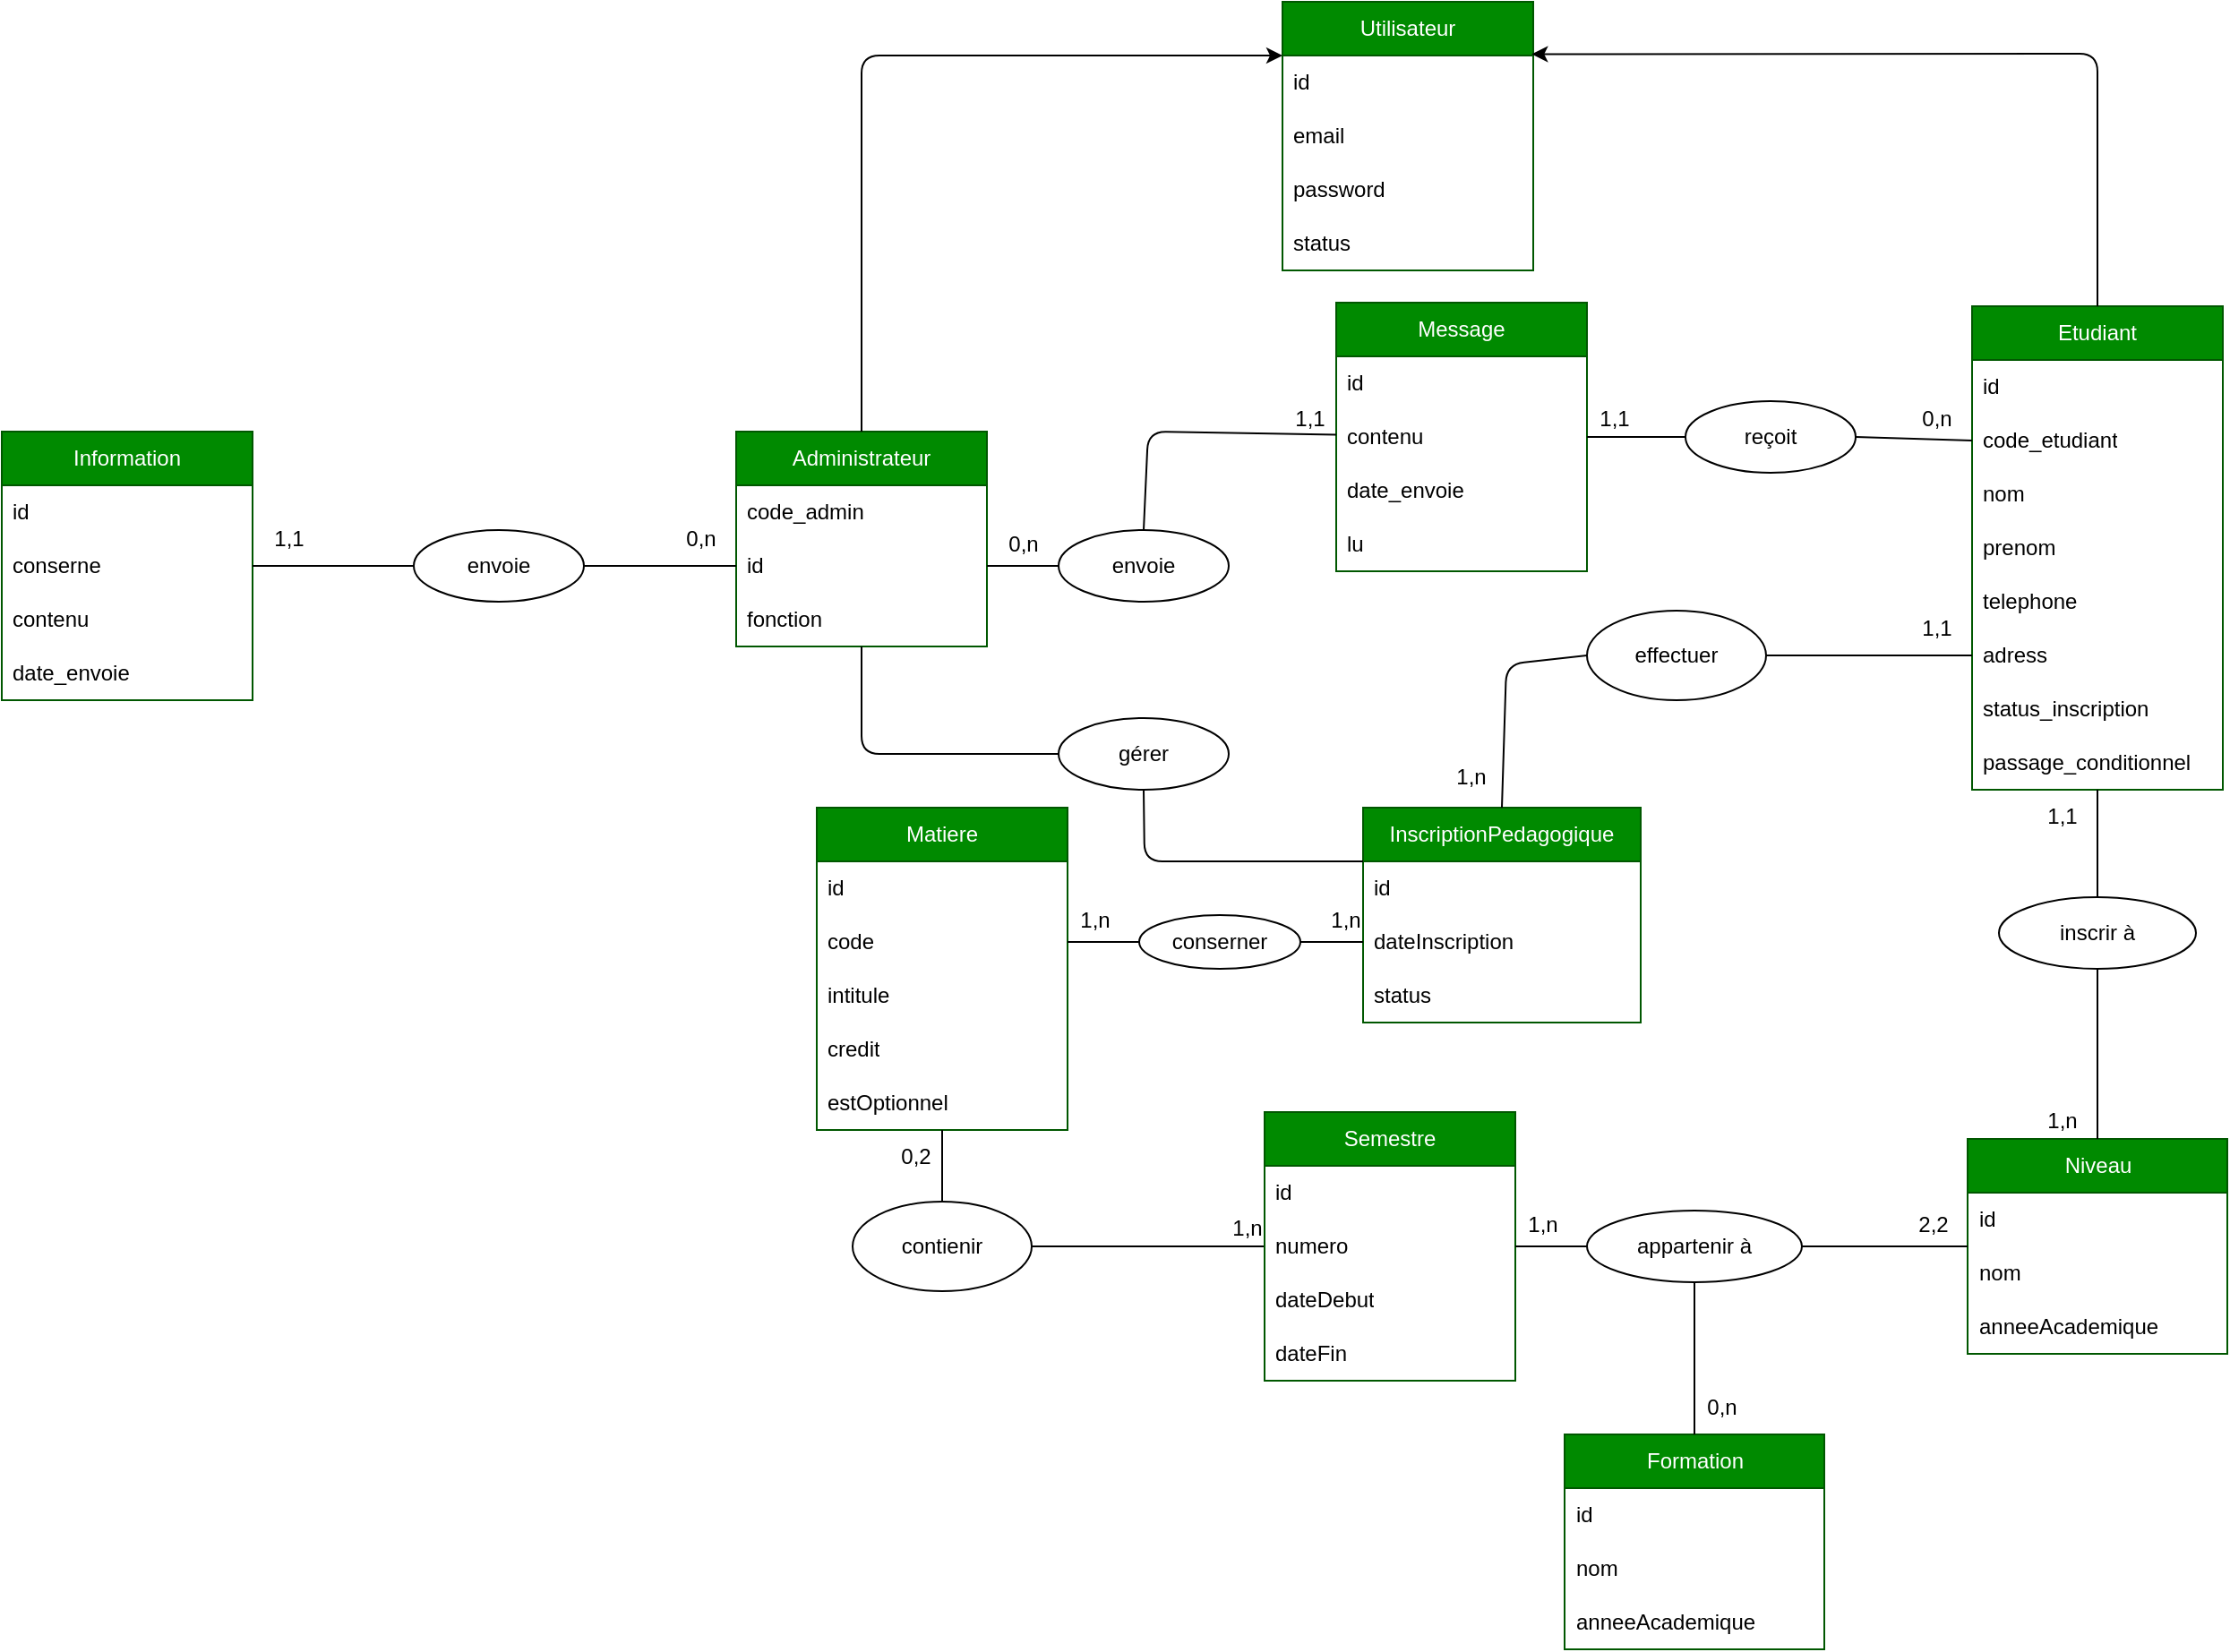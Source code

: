 <mxfile>
    <diagram id="01w-YHEaIr5gAVTFibiq" name="MCD">
        <mxGraphModel dx="2440" dy="1598" grid="1" gridSize="10" guides="1" tooltips="1" connect="1" arrows="0" fold="1" page="1" pageScale="1" pageWidth="850" pageHeight="1100" background="#ffffff" math="0" shadow="0">
            <root>
                <object label="" id="0">
                    <mxCell/>
                </object>
                <mxCell id="1" parent="0"/>
                <mxCell id="2" value="Utilisateur" style="swimlane;fontStyle=0;childLayout=stackLayout;horizontal=1;startSize=30;horizontalStack=0;resizeParent=1;resizeParentMax=0;resizeLast=0;collapsible=1;marginBottom=0;fillColor=#008a00;fontColor=light-dark(#FFFFFF,#FFFFFF);strokeColor=#005700;labelBackgroundColor=none;labelBorderColor=none;textShadow=0;whiteSpace=wrap;html=1;swimlaneFillColor=default;glass=0;rounded=0;shadow=0;" parent="1" vertex="1">
                    <mxGeometry x="315" y="-120" width="140" height="150" as="geometry">
                        <mxRectangle x="200" y="210" width="60" height="30" as="alternateBounds"/>
                    </mxGeometry>
                </mxCell>
                <mxCell id="3" value="id" style="text;strokeColor=none;fillColor=none;align=left;verticalAlign=middle;spacingLeft=4;spacingRight=4;overflow=hidden;points=[[0,0.5],[1,0.5]];portConstraint=eastwest;rotatable=0;whiteSpace=wrap;html=1;" parent="2" vertex="1">
                    <mxGeometry y="30" width="140" height="30" as="geometry"/>
                </mxCell>
                <mxCell id="4" value="email" style="text;strokeColor=none;fillColor=none;align=left;verticalAlign=middle;spacingLeft=4;spacingRight=4;overflow=hidden;points=[[0,0.5],[1,0.5]];portConstraint=eastwest;rotatable=0;whiteSpace=wrap;html=1;" parent="2" vertex="1">
                    <mxGeometry y="60" width="140" height="30" as="geometry"/>
                </mxCell>
                <mxCell id="5" value="password" style="text;strokeColor=none;fillColor=none;align=left;verticalAlign=middle;spacingLeft=4;spacingRight=4;overflow=hidden;points=[[0,0.5],[1,0.5]];portConstraint=eastwest;rotatable=0;whiteSpace=wrap;html=1;glass=0;rounded=0;shadow=1;" parent="2" vertex="1">
                    <mxGeometry y="90" width="140" height="30" as="geometry"/>
                </mxCell>
                <mxCell id="133" value="status" style="text;strokeColor=none;fillColor=none;align=left;verticalAlign=middle;spacingLeft=4;spacingRight=4;overflow=hidden;points=[[0,0.5],[1,0.5]];portConstraint=eastwest;rotatable=0;whiteSpace=wrap;html=1;glass=0;rounded=0;shadow=1;" parent="2" vertex="1">
                    <mxGeometry y="120" width="140" height="30" as="geometry"/>
                </mxCell>
                <mxCell id="8" value="Etudiant" style="swimlane;fontStyle=0;childLayout=stackLayout;horizontal=1;startSize=30;horizontalStack=0;resizeParent=1;resizeParentMax=0;resizeLast=0;collapsible=1;marginBottom=0;whiteSpace=wrap;html=1;swimlaneFillColor=default;fillColor=#008a00;strokeColor=#005700;fontColor=light-dark(#FFFFFF,#FFFFFF);labelBackgroundColor=none;textShadow=0;labelBorderColor=none;" parent="1" vertex="1">
                    <mxGeometry x="700" y="50" width="140" height="270" as="geometry">
                        <mxRectangle x="550" y="120" width="80" height="30" as="alternateBounds"/>
                    </mxGeometry>
                </mxCell>
                <mxCell id="9" value="id" style="text;strokeColor=none;fillColor=none;align=left;verticalAlign=middle;spacingLeft=4;spacingRight=4;overflow=hidden;points=[[0,0.5],[1,0.5]];portConstraint=eastwest;rotatable=0;whiteSpace=wrap;html=1;" parent="8" vertex="1">
                    <mxGeometry y="30" width="140" height="30" as="geometry"/>
                </mxCell>
                <mxCell id="10" value="code_etudiant" style="text;strokeColor=none;fillColor=none;align=left;verticalAlign=middle;spacingLeft=4;spacingRight=4;overflow=hidden;points=[[0,0.5],[1,0.5]];portConstraint=eastwest;rotatable=0;whiteSpace=wrap;html=1;" parent="8" vertex="1">
                    <mxGeometry y="60" width="140" height="30" as="geometry"/>
                </mxCell>
                <mxCell id="20" value="nom" style="text;strokeColor=none;fillColor=none;align=left;verticalAlign=middle;spacingLeft=4;spacingRight=4;overflow=hidden;points=[[0,0.5],[1,0.5]];portConstraint=eastwest;rotatable=0;whiteSpace=wrap;html=1;" parent="8" vertex="1">
                    <mxGeometry y="90" width="140" height="30" as="geometry"/>
                </mxCell>
                <mxCell id="21" value="prenom" style="text;strokeColor=none;fillColor=none;align=left;verticalAlign=middle;spacingLeft=4;spacingRight=4;overflow=hidden;points=[[0,0.5],[1,0.5]];portConstraint=eastwest;rotatable=0;whiteSpace=wrap;html=1;" parent="8" vertex="1">
                    <mxGeometry y="120" width="140" height="30" as="geometry"/>
                </mxCell>
                <mxCell id="22" value="telephone" style="text;strokeColor=none;fillColor=none;align=left;verticalAlign=middle;spacingLeft=4;spacingRight=4;overflow=hidden;points=[[0,0.5],[1,0.5]];portConstraint=eastwest;rotatable=0;whiteSpace=wrap;html=1;" parent="8" vertex="1">
                    <mxGeometry y="150" width="140" height="30" as="geometry"/>
                </mxCell>
                <mxCell id="11" value="adress" style="text;strokeColor=none;fillColor=none;align=left;verticalAlign=middle;spacingLeft=4;spacingRight=4;overflow=hidden;points=[[0,0.5],[1,0.5]];portConstraint=eastwest;rotatable=0;whiteSpace=wrap;html=1;" parent="8" vertex="1">
                    <mxGeometry y="180" width="140" height="30" as="geometry"/>
                </mxCell>
                <mxCell id="192" value="status_inscription" style="text;strokeColor=none;fillColor=none;align=left;verticalAlign=middle;spacingLeft=4;spacingRight=4;overflow=hidden;points=[[0,0.5],[1,0.5]];portConstraint=eastwest;rotatable=0;whiteSpace=wrap;html=1;" parent="8" vertex="1">
                    <mxGeometry y="210" width="140" height="30" as="geometry"/>
                </mxCell>
                <mxCell id="193" value="passage_conditionnel" style="text;strokeColor=none;fillColor=none;align=left;verticalAlign=middle;spacingLeft=4;spacingRight=4;overflow=hidden;points=[[0,0.5],[1,0.5]];portConstraint=eastwest;rotatable=0;whiteSpace=wrap;html=1;" parent="8" vertex="1">
                    <mxGeometry y="240" width="140" height="30" as="geometry"/>
                </mxCell>
                <mxCell id="12" value="Administrateur" style="swimlane;fontStyle=0;childLayout=stackLayout;horizontal=1;startSize=30;horizontalStack=0;resizeParent=1;resizeParentMax=0;resizeLast=0;collapsible=1;marginBottom=0;whiteSpace=wrap;html=1;swimlaneFillColor=default;fillColor=#008a00;strokeColor=#005700;fontColor=light-dark(#FFFFFF,#FFFFFF);labelBackgroundColor=none;textShadow=0;labelBorderColor=none;" parent="1" vertex="1">
                    <mxGeometry x="10" y="120" width="140" height="120" as="geometry"/>
                </mxCell>
                <mxCell id="14" value="code_admin" style="text;strokeColor=none;fillColor=none;align=left;verticalAlign=middle;spacingLeft=4;spacingRight=4;overflow=hidden;points=[[0,0.5],[1,0.5]];portConstraint=eastwest;rotatable=0;whiteSpace=wrap;html=1;" parent="12" vertex="1">
                    <mxGeometry y="30" width="140" height="30" as="geometry"/>
                </mxCell>
                <mxCell id="13" value="id" style="text;strokeColor=none;fillColor=none;align=left;verticalAlign=middle;spacingLeft=4;spacingRight=4;overflow=hidden;points=[[0,0.5],[1,0.5]];portConstraint=eastwest;rotatable=0;whiteSpace=wrap;html=1;" parent="12" vertex="1">
                    <mxGeometry y="60" width="140" height="30" as="geometry"/>
                </mxCell>
                <mxCell id="15" value="fonction" style="text;strokeColor=none;fillColor=none;align=left;verticalAlign=middle;spacingLeft=4;spacingRight=4;overflow=hidden;points=[[0,0.5],[1,0.5]];portConstraint=eastwest;rotatable=0;whiteSpace=wrap;html=1;" parent="12" vertex="1">
                    <mxGeometry y="90" width="140" height="30" as="geometry"/>
                </mxCell>
                <mxCell id="82" style="edgeStyle=none;html=1;exitX=0.5;exitY=0;exitDx=0;exitDy=0;" parent="1" source="12" edge="1">
                    <mxGeometry relative="1" as="geometry">
                        <mxPoint x="315" y="-89.998" as="targetPoint"/>
                        <Array as="points">
                            <mxPoint x="80" y="-90"/>
                        </Array>
                        <mxPoint x="145" y="50.21" as="sourcePoint"/>
                    </mxGeometry>
                </mxCell>
                <mxCell id="83" style="edgeStyle=none;html=1;exitX=0.5;exitY=0;exitDx=0;exitDy=0;entryX=0.994;entryY=-0.025;entryDx=0;entryDy=0;entryPerimeter=0;" parent="1" source="8" target="3" edge="1">
                    <mxGeometry relative="1" as="geometry">
                        <mxPoint x="454" y="34" as="targetPoint"/>
                        <Array as="points">
                            <mxPoint x="770" y="-91"/>
                        </Array>
                    </mxGeometry>
                </mxCell>
                <mxCell id="84" value="effectuer" style="ellipse;whiteSpace=wrap;html=1;" parent="1" vertex="1">
                    <mxGeometry x="485" y="220" width="100" height="50" as="geometry"/>
                </mxCell>
                <mxCell id="86" value="InscriptionPedagogique" style="swimlane;fontStyle=0;childLayout=stackLayout;horizontal=1;startSize=30;horizontalStack=0;resizeParent=1;resizeParentMax=0;resizeLast=0;collapsible=1;marginBottom=0;whiteSpace=wrap;html=1;swimlaneFillColor=default;fillColor=#008a00;strokeColor=#005700;fontColor=light-dark(#FFFFFF,#FFFFFF);labelBackgroundColor=none;textShadow=0;labelBorderColor=none;" parent="1" vertex="1">
                    <mxGeometry x="360" y="330" width="155" height="120" as="geometry"/>
                </mxCell>
                <mxCell id="87" value="id" style="text;strokeColor=none;fillColor=none;align=left;verticalAlign=middle;spacingLeft=4;spacingRight=4;overflow=hidden;points=[[0,0.5],[1,0.5]];portConstraint=eastwest;rotatable=0;whiteSpace=wrap;html=1;" parent="86" vertex="1">
                    <mxGeometry y="30" width="155" height="30" as="geometry"/>
                </mxCell>
                <mxCell id="88" value="dateInscription" style="text;strokeColor=none;fillColor=none;align=left;verticalAlign=middle;spacingLeft=4;spacingRight=4;overflow=hidden;points=[[0,0.5],[1,0.5]];portConstraint=eastwest;rotatable=0;whiteSpace=wrap;html=1;" parent="86" vertex="1">
                    <mxGeometry y="60" width="155" height="30" as="geometry"/>
                </mxCell>
                <mxCell id="89" value="status" style="text;strokeColor=none;fillColor=none;align=left;verticalAlign=middle;spacingLeft=4;spacingRight=4;overflow=hidden;points=[[0,0.5],[1,0.5]];portConstraint=eastwest;rotatable=0;whiteSpace=wrap;html=1;" parent="86" vertex="1">
                    <mxGeometry y="90" width="155" height="30" as="geometry"/>
                </mxCell>
                <mxCell id="91" value="" style="endArrow=none;html=1;exitX=1;exitY=0.5;exitDx=0;exitDy=0;entryX=0;entryY=0.5;entryDx=0;entryDy=0;" parent="1" source="84" target="11" edge="1">
                    <mxGeometry width="50" height="50" relative="1" as="geometry">
                        <mxPoint x="485" y="220.59" as="sourcePoint"/>
                        <mxPoint x="585" y="221" as="targetPoint"/>
                    </mxGeometry>
                </mxCell>
                <mxCell id="94" value="Matiere" style="swimlane;fontStyle=0;childLayout=stackLayout;horizontal=1;startSize=30;horizontalStack=0;resizeParent=1;resizeParentMax=0;resizeLast=0;collapsible=1;marginBottom=0;whiteSpace=wrap;html=1;swimlaneFillColor=default;fillColor=#008a00;strokeColor=#005700;fontColor=light-dark(#FFFFFF,#FFFFFF);labelBackgroundColor=none;textShadow=0;labelBorderColor=none;" parent="1" vertex="1">
                    <mxGeometry x="55" y="330" width="140" height="180" as="geometry"/>
                </mxCell>
                <mxCell id="95" value="id" style="text;strokeColor=none;fillColor=none;align=left;verticalAlign=middle;spacingLeft=4;spacingRight=4;overflow=hidden;points=[[0,0.5],[1,0.5]];portConstraint=eastwest;rotatable=0;whiteSpace=wrap;html=1;" parent="94" vertex="1">
                    <mxGeometry y="30" width="140" height="30" as="geometry"/>
                </mxCell>
                <mxCell id="96" value="code" style="text;strokeColor=none;fillColor=none;align=left;verticalAlign=middle;spacingLeft=4;spacingRight=4;overflow=hidden;points=[[0,0.5],[1,0.5]];portConstraint=eastwest;rotatable=0;whiteSpace=wrap;html=1;" parent="94" vertex="1">
                    <mxGeometry y="60" width="140" height="30" as="geometry"/>
                </mxCell>
                <mxCell id="97" value="intitule" style="text;strokeColor=none;fillColor=none;align=left;verticalAlign=middle;spacingLeft=4;spacingRight=4;overflow=hidden;points=[[0,0.5],[1,0.5]];portConstraint=eastwest;rotatable=0;whiteSpace=wrap;html=1;" parent="94" vertex="1">
                    <mxGeometry y="90" width="140" height="30" as="geometry"/>
                </mxCell>
                <mxCell id="99" value="credit" style="text;strokeColor=none;fillColor=none;align=left;verticalAlign=middle;spacingLeft=4;spacingRight=4;overflow=hidden;points=[[0,0.5],[1,0.5]];portConstraint=eastwest;rotatable=0;whiteSpace=wrap;html=1;" parent="94" vertex="1">
                    <mxGeometry y="120" width="140" height="30" as="geometry"/>
                </mxCell>
                <mxCell id="100" value="estOptionnel" style="text;strokeColor=none;fillColor=none;align=left;verticalAlign=middle;spacingLeft=4;spacingRight=4;overflow=hidden;points=[[0,0.5],[1,0.5]];portConstraint=eastwest;rotatable=0;whiteSpace=wrap;html=1;" parent="94" vertex="1">
                    <mxGeometry y="150" width="140" height="30" as="geometry"/>
                </mxCell>
                <mxCell id="101" value="conserner" style="ellipse;whiteSpace=wrap;html=1;" parent="1" vertex="1">
                    <mxGeometry x="235" y="390" width="90" height="30" as="geometry"/>
                </mxCell>
                <mxCell id="102" value="" style="endArrow=none;html=1;entryX=0;entryY=0.5;entryDx=0;entryDy=0;" parent="1" source="101" target="88" edge="1">
                    <mxGeometry width="50" height="50" relative="1" as="geometry">
                        <mxPoint x="335" y="440" as="sourcePoint"/>
                        <mxPoint x="385" y="390" as="targetPoint"/>
                    </mxGeometry>
                </mxCell>
                <mxCell id="103" value="" style="endArrow=none;html=1;exitX=1;exitY=0.5;exitDx=0;exitDy=0;" parent="1" source="96" target="101" edge="1">
                    <mxGeometry width="50" height="50" relative="1" as="geometry">
                        <mxPoint x="165" y="430" as="sourcePoint"/>
                        <mxPoint x="215" y="380" as="targetPoint"/>
                    </mxGeometry>
                </mxCell>
                <mxCell id="108" value="contienir" style="ellipse;whiteSpace=wrap;html=1;" parent="1" vertex="1">
                    <mxGeometry x="75" y="550" width="100" height="50" as="geometry"/>
                </mxCell>
                <mxCell id="109" value="" style="endArrow=none;html=1;" parent="1" source="108" target="94" edge="1">
                    <mxGeometry width="50" height="50" relative="1" as="geometry">
                        <mxPoint x="115" y="540" as="sourcePoint"/>
                        <mxPoint x="165" y="490" as="targetPoint"/>
                    </mxGeometry>
                </mxCell>
                <mxCell id="110" value="" style="endArrow=none;html=1;" parent="1" source="108" target="113" edge="1">
                    <mxGeometry width="50" height="50" relative="1" as="geometry">
                        <mxPoint x="325" y="630" as="sourcePoint"/>
                        <mxPoint x="385" y="540" as="targetPoint"/>
                    </mxGeometry>
                </mxCell>
                <mxCell id="113" value="Semestre" style="swimlane;fontStyle=0;childLayout=stackLayout;horizontal=1;startSize=30;horizontalStack=0;resizeParent=1;resizeParentMax=0;resizeLast=0;collapsible=1;marginBottom=0;whiteSpace=wrap;html=1;swimlaneFillColor=default;fillColor=#008a00;strokeColor=#005700;fontColor=light-dark(#FFFFFF,#FFFFFF);labelBackgroundColor=none;textShadow=0;labelBorderColor=none;" parent="1" vertex="1">
                    <mxGeometry x="305" y="500" width="140" height="150" as="geometry">
                        <mxRectangle x="305" y="500" width="90" height="30" as="alternateBounds"/>
                    </mxGeometry>
                </mxCell>
                <mxCell id="114" value="id" style="text;strokeColor=none;fillColor=none;align=left;verticalAlign=middle;spacingLeft=4;spacingRight=4;overflow=hidden;points=[[0,0.5],[1,0.5]];portConstraint=eastwest;rotatable=0;whiteSpace=wrap;html=1;" parent="113" vertex="1">
                    <mxGeometry y="30" width="140" height="30" as="geometry"/>
                </mxCell>
                <mxCell id="115" value="numero" style="text;strokeColor=none;fillColor=none;align=left;verticalAlign=middle;spacingLeft=4;spacingRight=4;overflow=hidden;points=[[0,0.5],[1,0.5]];portConstraint=eastwest;rotatable=0;whiteSpace=wrap;html=1;" parent="113" vertex="1">
                    <mxGeometry y="60" width="140" height="30" as="geometry"/>
                </mxCell>
                <mxCell id="116" value="dateDebut" style="text;strokeColor=none;fillColor=none;align=left;verticalAlign=middle;spacingLeft=4;spacingRight=4;overflow=hidden;points=[[0,0.5],[1,0.5]];portConstraint=eastwest;rotatable=0;whiteSpace=wrap;html=1;" parent="113" vertex="1">
                    <mxGeometry y="90" width="140" height="30" as="geometry"/>
                </mxCell>
                <mxCell id="118" value="dateFin" style="text;strokeColor=none;fillColor=none;align=left;verticalAlign=middle;spacingLeft=4;spacingRight=4;overflow=hidden;points=[[0,0.5],[1,0.5]];portConstraint=eastwest;rotatable=0;whiteSpace=wrap;html=1;" parent="113" vertex="1">
                    <mxGeometry y="120" width="140" height="30" as="geometry"/>
                </mxCell>
                <mxCell id="119" value="Niveau" style="swimlane;fontStyle=0;childLayout=stackLayout;horizontal=1;startSize=30;horizontalStack=0;resizeParent=1;resizeParentMax=0;resizeLast=0;collapsible=1;marginBottom=0;whiteSpace=wrap;html=1;swimlaneFillColor=default;fillColor=#008a00;strokeColor=#005700;fontColor=light-dark(#FFFFFF,#FFFFFF);labelBackgroundColor=none;textShadow=0;labelBorderColor=none;" parent="1" vertex="1">
                    <mxGeometry x="697.5" y="515" width="145" height="120" as="geometry"/>
                </mxCell>
                <mxCell id="120" value="id" style="text;strokeColor=none;fillColor=none;align=left;verticalAlign=middle;spacingLeft=4;spacingRight=4;overflow=hidden;points=[[0,0.5],[1,0.5]];portConstraint=eastwest;rotatable=0;whiteSpace=wrap;html=1;" parent="119" vertex="1">
                    <mxGeometry y="30" width="145" height="30" as="geometry"/>
                </mxCell>
                <mxCell id="121" value="nom" style="text;strokeColor=none;fillColor=none;align=left;verticalAlign=middle;spacingLeft=4;spacingRight=4;overflow=hidden;points=[[0,0.5],[1,0.5]];portConstraint=eastwest;rotatable=0;whiteSpace=wrap;html=1;" parent="119" vertex="1">
                    <mxGeometry y="60" width="145" height="30" as="geometry"/>
                </mxCell>
                <mxCell id="122" value="anneeAcademique" style="text;strokeColor=none;fillColor=none;align=left;verticalAlign=middle;spacingLeft=4;spacingRight=4;overflow=hidden;points=[[0,0.5],[1,0.5]];portConstraint=eastwest;rotatable=0;whiteSpace=wrap;html=1;" parent="119" vertex="1">
                    <mxGeometry y="90" width="145" height="30" as="geometry"/>
                </mxCell>
                <mxCell id="123" value="appartenir à" style="ellipse;whiteSpace=wrap;html=1;" parent="1" vertex="1">
                    <mxGeometry x="485" y="555" width="120" height="40" as="geometry"/>
                </mxCell>
                <mxCell id="124" value="" style="endArrow=none;html=1;" parent="1" source="115" target="123" edge="1">
                    <mxGeometry width="50" height="50" relative="1" as="geometry">
                        <mxPoint x="445" y="625" as="sourcePoint"/>
                        <mxPoint x="245.711" y="75" as="targetPoint"/>
                    </mxGeometry>
                </mxCell>
                <mxCell id="125" value="" style="endArrow=none;html=1;" parent="1" source="123" target="119" edge="1">
                    <mxGeometry width="50" height="50" relative="1" as="geometry">
                        <mxPoint x="545" y="670" as="sourcePoint"/>
                        <mxPoint x="595" y="620" as="targetPoint"/>
                    </mxGeometry>
                </mxCell>
                <mxCell id="126" value="inscrir à" style="ellipse;whiteSpace=wrap;html=1;" parent="1" vertex="1">
                    <mxGeometry x="715" y="380" width="110" height="40" as="geometry"/>
                </mxCell>
                <mxCell id="127" value="" style="endArrow=none;html=1;" parent="1" source="126" target="8" edge="1">
                    <mxGeometry width="50" height="50" relative="1" as="geometry">
                        <mxPoint x="625" y="380" as="sourcePoint"/>
                        <mxPoint x="675" y="330" as="targetPoint"/>
                    </mxGeometry>
                </mxCell>
                <mxCell id="128" value="" style="endArrow=none;html=1;entryX=0.5;entryY=1;entryDx=0;entryDy=0;exitX=0.5;exitY=0;exitDx=0;exitDy=0;" parent="1" source="119" target="126" edge="1">
                    <mxGeometry width="50" height="50" relative="1" as="geometry">
                        <mxPoint x="745" y="520" as="sourcePoint"/>
                        <mxPoint x="785" y="410" as="targetPoint"/>
                        <Array as="points">
                            <mxPoint x="770" y="460"/>
                        </Array>
                    </mxGeometry>
                </mxCell>
                <mxCell id="129" value="gérer" style="ellipse;whiteSpace=wrap;html=1;" parent="1" vertex="1">
                    <mxGeometry x="190" y="280" width="95" height="40" as="geometry"/>
                </mxCell>
                <mxCell id="130" value="" style="endArrow=none;html=1;" parent="1" source="12" target="129" edge="1">
                    <mxGeometry width="50" height="50" relative="1" as="geometry">
                        <mxPoint x="145" y="330" as="sourcePoint"/>
                        <mxPoint x="195" y="280" as="targetPoint"/>
                        <Array as="points">
                            <mxPoint x="80" y="300"/>
                        </Array>
                    </mxGeometry>
                </mxCell>
                <mxCell id="131" value="" style="endArrow=none;html=1;entryX=0;entryY=0;entryDx=0;entryDy=0;entryPerimeter=0;exitX=0.5;exitY=1;exitDx=0;exitDy=0;" parent="1" source="129" target="87" edge="1">
                    <mxGeometry width="50" height="50" relative="1" as="geometry">
                        <mxPoint x="268" y="320" as="sourcePoint"/>
                        <mxPoint x="325" y="330" as="targetPoint"/>
                        <Array as="points">
                            <mxPoint x="238" y="360"/>
                        </Array>
                    </mxGeometry>
                </mxCell>
                <mxCell id="174" value="1,1" style="text;html=1;align=center;verticalAlign=middle;resizable=0;points=[];autosize=1;strokeColor=none;fillColor=none;" parent="1" vertex="1">
                    <mxGeometry x="660" y="215" width="40" height="30" as="geometry"/>
                </mxCell>
                <mxCell id="175" value="1,n" style="text;html=1;align=center;verticalAlign=middle;resizable=0;points=[];autosize=1;strokeColor=none;fillColor=none;" parent="1" vertex="1">
                    <mxGeometry x="400" y="298" width="40" height="30" as="geometry"/>
                </mxCell>
                <mxCell id="176" value="1,n" style="text;html=1;align=center;verticalAlign=middle;resizable=0;points=[];autosize=1;strokeColor=none;fillColor=none;" parent="1" vertex="1">
                    <mxGeometry x="330" y="378" width="40" height="30" as="geometry"/>
                </mxCell>
                <mxCell id="177" value="1,n" style="text;html=1;align=center;verticalAlign=middle;resizable=0;points=[];autosize=1;strokeColor=none;fillColor=none;" parent="1" vertex="1">
                    <mxGeometry x="275" y="550" width="40" height="30" as="geometry"/>
                </mxCell>
                <mxCell id="178" value="0,2" style="text;html=1;align=center;verticalAlign=middle;resizable=0;points=[];autosize=1;strokeColor=none;fillColor=none;" parent="1" vertex="1">
                    <mxGeometry x="90" y="510" width="40" height="30" as="geometry"/>
                </mxCell>
                <mxCell id="179" value="1,n" style="text;html=1;align=center;verticalAlign=middle;resizable=0;points=[];autosize=1;strokeColor=none;fillColor=none;" parent="1" vertex="1">
                    <mxGeometry x="190" y="378" width="40" height="30" as="geometry"/>
                </mxCell>
                <mxCell id="180" value="1,n" style="text;html=1;align=center;verticalAlign=middle;resizable=0;points=[];autosize=1;strokeColor=none;fillColor=none;" parent="1" vertex="1">
                    <mxGeometry x="440" y="548" width="40" height="30" as="geometry"/>
                </mxCell>
                <mxCell id="181" value="2,2" style="text;html=1;align=center;verticalAlign=middle;resizable=0;points=[];autosize=1;strokeColor=none;fillColor=none;" parent="1" vertex="1">
                    <mxGeometry x="657.5" y="548" width="40" height="30" as="geometry"/>
                </mxCell>
                <mxCell id="182" value="Formation" style="swimlane;fontStyle=0;childLayout=stackLayout;horizontal=1;startSize=30;horizontalStack=0;resizeParent=1;resizeParentMax=0;resizeLast=0;collapsible=1;marginBottom=0;whiteSpace=wrap;html=1;swimlaneFillColor=default;fillColor=#008a00;strokeColor=#005700;fontColor=light-dark(#FFFFFF,#FFFFFF);labelBackgroundColor=none;textShadow=0;labelBorderColor=none;" parent="1" vertex="1">
                    <mxGeometry x="472.5" y="680" width="145" height="120" as="geometry"/>
                </mxCell>
                <mxCell id="183" value="id" style="text;strokeColor=none;fillColor=none;align=left;verticalAlign=middle;spacingLeft=4;spacingRight=4;overflow=hidden;points=[[0,0.5],[1,0.5]];portConstraint=eastwest;rotatable=0;whiteSpace=wrap;html=1;" parent="182" vertex="1">
                    <mxGeometry y="30" width="145" height="30" as="geometry"/>
                </mxCell>
                <mxCell id="184" value="nom" style="text;strokeColor=none;fillColor=none;align=left;verticalAlign=middle;spacingLeft=4;spacingRight=4;overflow=hidden;points=[[0,0.5],[1,0.5]];portConstraint=eastwest;rotatable=0;whiteSpace=wrap;html=1;" parent="182" vertex="1">
                    <mxGeometry y="60" width="145" height="30" as="geometry"/>
                </mxCell>
                <mxCell id="185" value="anneeAcademique" style="text;strokeColor=none;fillColor=none;align=left;verticalAlign=middle;spacingLeft=4;spacingRight=4;overflow=hidden;points=[[0,0.5],[1,0.5]];portConstraint=eastwest;rotatable=0;whiteSpace=wrap;html=1;" parent="182" vertex="1">
                    <mxGeometry y="90" width="145" height="30" as="geometry"/>
                </mxCell>
                <mxCell id="187" value="" style="endArrow=none;html=1;exitX=0.5;exitY=0;exitDx=0;exitDy=0;entryX=0.5;entryY=1;entryDx=0;entryDy=0;" parent="1" source="182" target="123" edge="1">
                    <mxGeometry width="50" height="50" relative="1" as="geometry">
                        <mxPoint x="520" y="660" as="sourcePoint"/>
                        <mxPoint x="570" y="610" as="targetPoint"/>
                    </mxGeometry>
                </mxCell>
                <mxCell id="188" value="0,n" style="text;html=1;align=center;verticalAlign=middle;resizable=0;points=[];autosize=1;strokeColor=none;fillColor=none;" parent="1" vertex="1">
                    <mxGeometry x="540" y="650" width="40" height="30" as="geometry"/>
                </mxCell>
                <mxCell id="189" value="1,1" style="text;html=1;align=center;verticalAlign=middle;resizable=0;points=[];autosize=1;strokeColor=none;fillColor=none;" parent="1" vertex="1">
                    <mxGeometry x="730" y="320" width="40" height="30" as="geometry"/>
                </mxCell>
                <mxCell id="191" value="1,n" style="text;html=1;align=center;verticalAlign=middle;resizable=0;points=[];autosize=1;strokeColor=none;fillColor=none;" parent="1" vertex="1">
                    <mxGeometry x="730" y="490" width="40" height="30" as="geometry"/>
                </mxCell>
                <mxCell id="qJuW7o1ApJX_joUSXoRK-197" value="Message" style="swimlane;fontStyle=0;childLayout=stackLayout;horizontal=1;startSize=30;horizontalStack=0;resizeParent=1;resizeParentMax=0;resizeLast=0;collapsible=1;marginBottom=0;fillColor=#008a00;fontColor=light-dark(#FFFFFF,#FFFFFF);strokeColor=#005700;labelBackgroundColor=none;labelBorderColor=none;textShadow=0;whiteSpace=wrap;html=1;swimlaneFillColor=default;glass=0;rounded=0;shadow=0;" parent="1" vertex="1">
                    <mxGeometry x="345" y="48" width="140" height="150" as="geometry">
                        <mxRectangle x="200" y="210" width="60" height="30" as="alternateBounds"/>
                    </mxGeometry>
                </mxCell>
                <mxCell id="qJuW7o1ApJX_joUSXoRK-198" value="id" style="text;strokeColor=none;fillColor=none;align=left;verticalAlign=middle;spacingLeft=4;spacingRight=4;overflow=hidden;points=[[0,0.5],[1,0.5]];portConstraint=eastwest;rotatable=0;whiteSpace=wrap;html=1;" parent="qJuW7o1ApJX_joUSXoRK-197" vertex="1">
                    <mxGeometry y="30" width="140" height="30" as="geometry"/>
                </mxCell>
                <mxCell id="qJuW7o1ApJX_joUSXoRK-199" value="contenu" style="text;strokeColor=none;fillColor=none;align=left;verticalAlign=middle;spacingLeft=4;spacingRight=4;overflow=hidden;points=[[0,0.5],[1,0.5]];portConstraint=eastwest;rotatable=0;whiteSpace=wrap;html=1;" parent="qJuW7o1ApJX_joUSXoRK-197" vertex="1">
                    <mxGeometry y="60" width="140" height="30" as="geometry"/>
                </mxCell>
                <mxCell id="qJuW7o1ApJX_joUSXoRK-200" value="date_envoie" style="text;strokeColor=none;fillColor=none;align=left;verticalAlign=middle;spacingLeft=4;spacingRight=4;overflow=hidden;points=[[0,0.5],[1,0.5]];portConstraint=eastwest;rotatable=0;whiteSpace=wrap;html=1;glass=0;rounded=0;shadow=1;" parent="qJuW7o1ApJX_joUSXoRK-197" vertex="1">
                    <mxGeometry y="90" width="140" height="30" as="geometry"/>
                </mxCell>
                <mxCell id="qJuW7o1ApJX_joUSXoRK-201" value="lu" style="text;strokeColor=none;fillColor=none;align=left;verticalAlign=middle;spacingLeft=4;spacingRight=4;overflow=hidden;points=[[0,0.5],[1,0.5]];portConstraint=eastwest;rotatable=0;whiteSpace=wrap;html=1;glass=0;rounded=0;shadow=1;" parent="qJuW7o1ApJX_joUSXoRK-197" vertex="1">
                    <mxGeometry y="120" width="140" height="30" as="geometry"/>
                </mxCell>
                <mxCell id="qJuW7o1ApJX_joUSXoRK-203" value="" style="endArrow=none;html=1;exitX=0.5;exitY=0;exitDx=0;exitDy=0;entryX=0;entryY=0.5;entryDx=0;entryDy=0;" parent="1" source="86" target="84" edge="1">
                    <mxGeometry width="50" height="50" relative="1" as="geometry">
                        <mxPoint x="350" y="244.09" as="sourcePoint"/>
                        <mxPoint x="480" y="244" as="targetPoint"/>
                        <Array as="points">
                            <mxPoint x="440" y="250"/>
                        </Array>
                    </mxGeometry>
                </mxCell>
                <mxCell id="qJuW7o1ApJX_joUSXoRK-204" value="envoie" style="ellipse;whiteSpace=wrap;html=1;" parent="1" vertex="1">
                    <mxGeometry x="190" y="175" width="95" height="40" as="geometry"/>
                </mxCell>
                <mxCell id="qJuW7o1ApJX_joUSXoRK-205" value="reçoit" style="ellipse;whiteSpace=wrap;html=1;" parent="1" vertex="1">
                    <mxGeometry x="540" y="103" width="95" height="40" as="geometry"/>
                </mxCell>
                <mxCell id="qJuW7o1ApJX_joUSXoRK-206" value="" style="endArrow=none;html=1;exitX=1;exitY=0.5;exitDx=0;exitDy=0;entryX=0;entryY=0.5;entryDx=0;entryDy=0;" parent="1" source="13" target="qJuW7o1ApJX_joUSXoRK-204" edge="1">
                    <mxGeometry width="50" height="50" relative="1" as="geometry">
                        <mxPoint x="175" y="228" as="sourcePoint"/>
                        <mxPoint x="200" y="180" as="targetPoint"/>
                    </mxGeometry>
                </mxCell>
                <mxCell id="qJuW7o1ApJX_joUSXoRK-207" value="" style="endArrow=none;html=1;exitX=0.5;exitY=0;exitDx=0;exitDy=0;" parent="1" source="qJuW7o1ApJX_joUSXoRK-204" target="qJuW7o1ApJX_joUSXoRK-197" edge="1">
                    <mxGeometry width="50" height="50" relative="1" as="geometry">
                        <mxPoint x="595" y="255" as="sourcePoint"/>
                        <mxPoint x="710" y="255" as="targetPoint"/>
                        <Array as="points">
                            <mxPoint x="240" y="120"/>
                        </Array>
                    </mxGeometry>
                </mxCell>
                <mxCell id="qJuW7o1ApJX_joUSXoRK-208" value="" style="endArrow=none;html=1;exitX=1;exitY=0.5;exitDx=0;exitDy=0;entryX=0;entryY=0.5;entryDx=0;entryDy=0;" parent="1" source="qJuW7o1ApJX_joUSXoRK-205" target="10" edge="1">
                    <mxGeometry width="50" height="50" relative="1" as="geometry">
                        <mxPoint x="605" y="265" as="sourcePoint"/>
                        <mxPoint x="720" y="265" as="targetPoint"/>
                    </mxGeometry>
                </mxCell>
                <mxCell id="qJuW7o1ApJX_joUSXoRK-209" value="" style="endArrow=none;html=1;exitX=1;exitY=0.5;exitDx=0;exitDy=0;entryX=0;entryY=0.5;entryDx=0;entryDy=0;" parent="1" source="qJuW7o1ApJX_joUSXoRK-199" target="qJuW7o1ApJX_joUSXoRK-205" edge="1">
                    <mxGeometry width="50" height="50" relative="1" as="geometry">
                        <mxPoint x="615" y="275" as="sourcePoint"/>
                        <mxPoint x="730" y="275" as="targetPoint"/>
                    </mxGeometry>
                </mxCell>
                <mxCell id="qJuW7o1ApJX_joUSXoRK-211" value="0,n" style="text;html=1;align=center;verticalAlign=middle;resizable=0;points=[];autosize=1;strokeColor=none;fillColor=none;" parent="1" vertex="1">
                    <mxGeometry x="150" y="168" width="40" height="30" as="geometry"/>
                </mxCell>
                <mxCell id="qJuW7o1ApJX_joUSXoRK-212" value="1,1" style="text;html=1;align=center;verticalAlign=middle;resizable=0;points=[];autosize=1;strokeColor=none;fillColor=none;" parent="1" vertex="1">
                    <mxGeometry x="310" y="98" width="40" height="30" as="geometry"/>
                </mxCell>
                <mxCell id="qJuW7o1ApJX_joUSXoRK-213" value="0,n" style="text;html=1;align=center;verticalAlign=middle;resizable=0;points=[];autosize=1;strokeColor=none;fillColor=none;" parent="1" vertex="1">
                    <mxGeometry x="660" y="98" width="40" height="30" as="geometry"/>
                </mxCell>
                <mxCell id="qJuW7o1ApJX_joUSXoRK-214" value="1,1" style="text;html=1;align=center;verticalAlign=middle;resizable=0;points=[];autosize=1;strokeColor=none;fillColor=none;" parent="1" vertex="1">
                    <mxGeometry x="480" y="98" width="40" height="30" as="geometry"/>
                </mxCell>
                <mxCell id="194" value="Information" style="swimlane;fontStyle=0;childLayout=stackLayout;horizontal=1;startSize=30;horizontalStack=0;resizeParent=1;resizeParentMax=0;resizeLast=0;collapsible=1;marginBottom=0;whiteSpace=wrap;html=1;swimlaneFillColor=default;fillColor=#008a00;strokeColor=#005700;fontColor=light-dark(#FFFFFF,#FFFFFF);labelBackgroundColor=none;textShadow=0;labelBorderColor=none;" vertex="1" parent="1">
                    <mxGeometry x="-400" y="120" width="140" height="150" as="geometry"/>
                </mxCell>
                <mxCell id="195" value="id" style="text;strokeColor=none;fillColor=none;align=left;verticalAlign=middle;spacingLeft=4;spacingRight=4;overflow=hidden;points=[[0,0.5],[1,0.5]];portConstraint=eastwest;rotatable=0;whiteSpace=wrap;html=1;" vertex="1" parent="194">
                    <mxGeometry y="30" width="140" height="30" as="geometry"/>
                </mxCell>
                <mxCell id="196" value="conserne" style="text;strokeColor=none;fillColor=none;align=left;verticalAlign=middle;spacingLeft=4;spacingRight=4;overflow=hidden;points=[[0,0.5],[1,0.5]];portConstraint=eastwest;rotatable=0;whiteSpace=wrap;html=1;" vertex="1" parent="194">
                    <mxGeometry y="60" width="140" height="30" as="geometry"/>
                </mxCell>
                <mxCell id="197" value="contenu" style="text;strokeColor=none;fillColor=none;align=left;verticalAlign=middle;spacingLeft=4;spacingRight=4;overflow=hidden;points=[[0,0.5],[1,0.5]];portConstraint=eastwest;rotatable=0;whiteSpace=wrap;html=1;" vertex="1" parent="194">
                    <mxGeometry y="90" width="140" height="30" as="geometry"/>
                </mxCell>
                <mxCell id="202" value="date_envoie" style="text;strokeColor=none;fillColor=none;align=left;verticalAlign=middle;spacingLeft=4;spacingRight=4;overflow=hidden;points=[[0,0.5],[1,0.5]];portConstraint=eastwest;rotatable=0;whiteSpace=wrap;html=1;" vertex="1" parent="194">
                    <mxGeometry y="120" width="140" height="30" as="geometry"/>
                </mxCell>
                <mxCell id="198" value="envoie" style="ellipse;whiteSpace=wrap;html=1;" vertex="1" parent="1">
                    <mxGeometry x="-170" y="175" width="95" height="40" as="geometry"/>
                </mxCell>
                <mxCell id="199" value="" style="endArrow=none;html=1;exitX=1;exitY=0.5;exitDx=0;exitDy=0;entryX=0;entryY=0.5;entryDx=0;entryDy=0;" edge="1" parent="1" source="198" target="13">
                    <mxGeometry width="50" height="50" relative="1" as="geometry">
                        <mxPoint x="-60" y="184.17" as="sourcePoint"/>
                        <mxPoint y="180" as="targetPoint"/>
                    </mxGeometry>
                </mxCell>
                <mxCell id="200" value="" style="endArrow=none;html=1;exitX=1;exitY=0.5;exitDx=0;exitDy=0;entryX=0;entryY=0.5;entryDx=0;entryDy=0;" edge="1" parent="1" source="196" target="198">
                    <mxGeometry width="50" height="50" relative="1" as="geometry">
                        <mxPoint x="-260" y="184.17" as="sourcePoint"/>
                        <mxPoint x="-190" y="210" as="targetPoint"/>
                    </mxGeometry>
                </mxCell>
                <mxCell id="203" value="0,n" style="text;html=1;align=center;verticalAlign=middle;resizable=0;points=[];autosize=1;strokeColor=none;fillColor=none;" vertex="1" parent="1">
                    <mxGeometry x="-30" y="165" width="40" height="30" as="geometry"/>
                </mxCell>
                <mxCell id="204" value="1,1" style="text;html=1;align=center;verticalAlign=middle;resizable=0;points=[];autosize=1;strokeColor=none;fillColor=none;" vertex="1" parent="1">
                    <mxGeometry x="-260" y="165" width="40" height="30" as="geometry"/>
                </mxCell>
            </root>
        </mxGraphModel>
    </diagram>
    <diagram id="YEa0uUidfAxo9FheaicB" name="MPD">
        <mxGraphModel dx="1748" dy="1472" grid="1" gridSize="10" guides="1" tooltips="1" connect="1" arrows="1" fold="1" page="1" pageScale="1" pageWidth="850" pageHeight="1100" math="0" shadow="0">
            <root>
                <mxCell id="0"/>
                <mxCell id="1" parent="0"/>
                <mxCell id="riSFCXrds9smuK0ycsQH-121" style="edgeStyle=none;html=1;entryX=0;entryY=0.5;entryDx=0;entryDy=0;" parent="1" source="riSFCXrds9smuK0ycsQH-271" target="riSFCXrds9smuK0ycsQH-195" edge="1">
                    <mxGeometry relative="1" as="geometry">
                        <mxPoint x="315" y="-89.998" as="targetPoint"/>
                        <Array as="points">
                            <mxPoint x="-10" y="-195"/>
                        </Array>
                        <mxPoint x="90" as="sourcePoint"/>
                    </mxGeometry>
                </mxCell>
                <mxCell id="riSFCXrds9smuK0ycsQH-122" style="edgeStyle=none;html=1;exitX=0.5;exitY=0;exitDx=0;exitDy=0;entryX=1;entryY=0.5;entryDx=0;entryDy=0;" parent="1" source="riSFCXrds9smuK0ycsQH-204" target="riSFCXrds9smuK0ycsQH-195" edge="1">
                    <mxGeometry relative="1" as="geometry">
                        <mxPoint x="454.16" y="-90.75" as="targetPoint"/>
                        <Array as="points">
                            <mxPoint x="880" y="-195"/>
                        </Array>
                        <mxPoint x="770" y="50" as="sourcePoint"/>
                    </mxGeometry>
                </mxCell>
                <mxCell id="riSFCXrds9smuK0ycsQH-191" value="Utilisateur" style="shape=table;startSize=30;container=1;collapsible=1;childLayout=tableLayout;fixedRows=1;rowLines=0;fontStyle=1;align=center;resizeLast=1;" parent="1" vertex="1">
                    <mxGeometry x="250" y="-270" width="290" height="150" as="geometry"/>
                </mxCell>
                <mxCell id="riSFCXrds9smuK0ycsQH-192" value="" style="shape=tableRow;horizontal=0;startSize=0;swimlaneHead=0;swimlaneBody=0;fillColor=none;collapsible=0;dropTarget=0;points=[[0,0.5],[1,0.5]];portConstraint=eastwest;strokeColor=inherit;top=0;left=0;right=0;bottom=1;" parent="riSFCXrds9smuK0ycsQH-191" vertex="1">
                    <mxGeometry y="30" width="290" height="30" as="geometry"/>
                </mxCell>
                <mxCell id="riSFCXrds9smuK0ycsQH-193" value="PK" style="shape=partialRectangle;overflow=hidden;connectable=0;fillColor=none;strokeColor=inherit;top=0;left=0;bottom=0;right=0;fontStyle=1;" parent="riSFCXrds9smuK0ycsQH-192" vertex="1">
                    <mxGeometry width="30" height="30" as="geometry">
                        <mxRectangle width="30" height="30" as="alternateBounds"/>
                    </mxGeometry>
                </mxCell>
                <mxCell id="riSFCXrds9smuK0ycsQH-194" value="id SERIAL " style="shape=partialRectangle;overflow=hidden;connectable=0;fillColor=none;align=left;strokeColor=inherit;top=0;left=0;bottom=0;right=0;spacingLeft=6;fontStyle=5;" parent="riSFCXrds9smuK0ycsQH-192" vertex="1">
                    <mxGeometry x="30" width="260" height="30" as="geometry">
                        <mxRectangle width="260" height="30" as="alternateBounds"/>
                    </mxGeometry>
                </mxCell>
                <mxCell id="riSFCXrds9smuK0ycsQH-195" value="" style="shape=tableRow;horizontal=0;startSize=0;swimlaneHead=0;swimlaneBody=0;fillColor=none;collapsible=0;dropTarget=0;points=[[0,0.5],[1,0.5]];portConstraint=eastwest;strokeColor=inherit;top=0;left=0;right=0;bottom=0;" parent="riSFCXrds9smuK0ycsQH-191" vertex="1">
                    <mxGeometry y="60" width="290" height="30" as="geometry"/>
                </mxCell>
                <mxCell id="riSFCXrds9smuK0ycsQH-196" value="" style="shape=partialRectangle;overflow=hidden;connectable=0;fillColor=none;strokeColor=inherit;top=0;left=0;bottom=0;right=0;" parent="riSFCXrds9smuK0ycsQH-195" vertex="1">
                    <mxGeometry width="30" height="30" as="geometry">
                        <mxRectangle width="30" height="30" as="alternateBounds"/>
                    </mxGeometry>
                </mxCell>
                <mxCell id="riSFCXrds9smuK0ycsQH-197" value="email VARCHAR(255) NOT NULL UNIQUE" style="shape=partialRectangle;overflow=hidden;connectable=0;fillColor=none;align=left;strokeColor=inherit;top=0;left=0;bottom=0;right=0;spacingLeft=6;" parent="riSFCXrds9smuK0ycsQH-195" vertex="1">
                    <mxGeometry x="30" width="260" height="30" as="geometry">
                        <mxRectangle width="260" height="30" as="alternateBounds"/>
                    </mxGeometry>
                </mxCell>
                <mxCell id="riSFCXrds9smuK0ycsQH-198" value="" style="shape=tableRow;horizontal=0;startSize=0;swimlaneHead=0;swimlaneBody=0;fillColor=none;collapsible=0;dropTarget=0;points=[[0,0.5],[1,0.5]];portConstraint=eastwest;strokeColor=inherit;top=0;left=0;right=0;bottom=0;" parent="riSFCXrds9smuK0ycsQH-191" vertex="1">
                    <mxGeometry y="90" width="290" height="30" as="geometry"/>
                </mxCell>
                <mxCell id="riSFCXrds9smuK0ycsQH-199" value="" style="shape=partialRectangle;overflow=hidden;connectable=0;fillColor=none;strokeColor=inherit;top=0;left=0;bottom=0;right=0;" parent="riSFCXrds9smuK0ycsQH-198" vertex="1">
                    <mxGeometry width="30" height="30" as="geometry">
                        <mxRectangle width="30" height="30" as="alternateBounds"/>
                    </mxGeometry>
                </mxCell>
                <mxCell id="riSFCXrds9smuK0ycsQH-200" value="password VARCHAR(255) NOT NULL" style="shape=partialRectangle;overflow=hidden;connectable=0;fillColor=none;align=left;strokeColor=inherit;top=0;left=0;bottom=0;right=0;spacingLeft=6;" parent="riSFCXrds9smuK0ycsQH-198" vertex="1">
                    <mxGeometry x="30" width="260" height="30" as="geometry">
                        <mxRectangle width="260" height="30" as="alternateBounds"/>
                    </mxGeometry>
                </mxCell>
                <mxCell id="riSFCXrds9smuK0ycsQH-201" value="" style="shape=tableRow;horizontal=0;startSize=0;swimlaneHead=0;swimlaneBody=0;fillColor=none;collapsible=0;dropTarget=0;points=[[0,0.5],[1,0.5]];portConstraint=eastwest;strokeColor=inherit;top=0;left=0;right=0;bottom=0;" parent="riSFCXrds9smuK0ycsQH-191" vertex="1">
                    <mxGeometry y="120" width="290" height="30" as="geometry"/>
                </mxCell>
                <mxCell id="riSFCXrds9smuK0ycsQH-202" value="" style="shape=partialRectangle;overflow=hidden;connectable=0;fillColor=none;strokeColor=inherit;top=0;left=0;bottom=0;right=0;" parent="riSFCXrds9smuK0ycsQH-201" vertex="1">
                    <mxGeometry width="30" height="30" as="geometry">
                        <mxRectangle width="30" height="30" as="alternateBounds"/>
                    </mxGeometry>
                </mxCell>
                <mxCell id="riSFCXrds9smuK0ycsQH-203" value="status VARCHAR(50)" style="shape=partialRectangle;overflow=hidden;connectable=0;fillColor=none;align=left;strokeColor=inherit;top=0;left=0;bottom=0;right=0;spacingLeft=6;" parent="riSFCXrds9smuK0ycsQH-201" vertex="1">
                    <mxGeometry x="30" width="260" height="30" as="geometry">
                        <mxRectangle width="260" height="30" as="alternateBounds"/>
                    </mxGeometry>
                </mxCell>
                <mxCell id="riSFCXrds9smuK0ycsQH-204" value="Etudiant" style="shape=table;startSize=30;container=1;collapsible=1;childLayout=tableLayout;fixedRows=1;rowLines=0;fontStyle=1;align=center;resizeLast=1;gradientColor=none;swimlaneFillColor=default;" parent="1" vertex="1">
                    <mxGeometry x="910" y="-40" width="365" height="330" as="geometry"/>
                </mxCell>
                <mxCell id="riSFCXrds9smuK0ycsQH-205" value="" style="shape=tableRow;horizontal=0;startSize=0;swimlaneHead=0;swimlaneBody=0;fillColor=none;collapsible=0;dropTarget=0;points=[[0,0.5],[1,0.5]];portConstraint=eastwest;strokeColor=inherit;top=0;left=0;right=0;bottom=1;" parent="riSFCXrds9smuK0ycsQH-204" vertex="1">
                    <mxGeometry y="30" width="365" height="30" as="geometry"/>
                </mxCell>
                <mxCell id="riSFCXrds9smuK0ycsQH-206" value="PK" style="shape=partialRectangle;overflow=hidden;connectable=0;fillColor=none;strokeColor=inherit;top=0;left=0;bottom=0;right=0;fontStyle=1;" parent="riSFCXrds9smuK0ycsQH-205" vertex="1">
                    <mxGeometry width="30" height="30" as="geometry">
                        <mxRectangle width="30" height="30" as="alternateBounds"/>
                    </mxGeometry>
                </mxCell>
                <mxCell id="riSFCXrds9smuK0ycsQH-207" value="id SERIAL " style="shape=partialRectangle;overflow=hidden;connectable=0;fillColor=none;align=left;strokeColor=inherit;top=0;left=0;bottom=0;right=0;spacingLeft=6;fontStyle=5;" parent="riSFCXrds9smuK0ycsQH-205" vertex="1">
                    <mxGeometry x="30" width="335" height="30" as="geometry">
                        <mxRectangle width="335" height="30" as="alternateBounds"/>
                    </mxGeometry>
                </mxCell>
                <mxCell id="riSFCXrds9smuK0ycsQH-208" value="" style="shape=tableRow;horizontal=0;startSize=0;swimlaneHead=0;swimlaneBody=0;fillColor=none;collapsible=0;dropTarget=0;points=[[0,0.5],[1,0.5]];portConstraint=eastwest;strokeColor=inherit;top=0;left=0;right=0;bottom=0;" parent="riSFCXrds9smuK0ycsQH-204" vertex="1">
                    <mxGeometry y="60" width="365" height="30" as="geometry"/>
                </mxCell>
                <mxCell id="riSFCXrds9smuK0ycsQH-209" value="" style="shape=partialRectangle;overflow=hidden;connectable=0;fillColor=none;strokeColor=inherit;top=0;left=0;bottom=0;right=0;" parent="riSFCXrds9smuK0ycsQH-208" vertex="1">
                    <mxGeometry width="30" height="30" as="geometry">
                        <mxRectangle width="30" height="30" as="alternateBounds"/>
                    </mxGeometry>
                </mxCell>
                <mxCell id="riSFCXrds9smuK0ycsQH-210" value="code_etudiant VARCHAR(25) NOT NULL UNIQUE" style="shape=partialRectangle;overflow=hidden;connectable=0;fillColor=none;align=left;strokeColor=inherit;top=0;left=0;bottom=0;right=0;spacingLeft=6;" parent="riSFCXrds9smuK0ycsQH-208" vertex="1">
                    <mxGeometry x="30" width="335" height="30" as="geometry">
                        <mxRectangle width="335" height="30" as="alternateBounds"/>
                    </mxGeometry>
                </mxCell>
                <mxCell id="riSFCXrds9smuK0ycsQH-211" value="" style="shape=tableRow;horizontal=0;startSize=0;swimlaneHead=0;swimlaneBody=0;fillColor=none;collapsible=0;dropTarget=0;points=[[0,0.5],[1,0.5]];portConstraint=eastwest;strokeColor=inherit;top=0;left=0;right=0;bottom=0;" parent="riSFCXrds9smuK0ycsQH-204" vertex="1">
                    <mxGeometry y="90" width="365" height="30" as="geometry"/>
                </mxCell>
                <mxCell id="riSFCXrds9smuK0ycsQH-212" value="" style="shape=partialRectangle;overflow=hidden;connectable=0;fillColor=none;strokeColor=inherit;top=0;left=0;bottom=0;right=0;" parent="riSFCXrds9smuK0ycsQH-211" vertex="1">
                    <mxGeometry width="30" height="30" as="geometry">
                        <mxRectangle width="30" height="30" as="alternateBounds"/>
                    </mxGeometry>
                </mxCell>
                <mxCell id="riSFCXrds9smuK0ycsQH-213" value="nom VARCHAR(255) NOT NULL" style="shape=partialRectangle;overflow=hidden;connectable=0;fillColor=none;align=left;strokeColor=inherit;top=0;left=0;bottom=0;right=0;spacingLeft=6;" parent="riSFCXrds9smuK0ycsQH-211" vertex="1">
                    <mxGeometry x="30" width="335" height="30" as="geometry">
                        <mxRectangle width="335" height="30" as="alternateBounds"/>
                    </mxGeometry>
                </mxCell>
                <mxCell id="riSFCXrds9smuK0ycsQH-217" value="" style="shape=tableRow;horizontal=0;startSize=0;swimlaneHead=0;swimlaneBody=0;fillColor=none;collapsible=0;dropTarget=0;points=[[0,0.5],[1,0.5]];portConstraint=eastwest;strokeColor=inherit;top=0;left=0;right=0;bottom=0;" parent="riSFCXrds9smuK0ycsQH-204" vertex="1">
                    <mxGeometry y="120" width="365" height="30" as="geometry"/>
                </mxCell>
                <mxCell id="riSFCXrds9smuK0ycsQH-218" value="" style="shape=partialRectangle;overflow=hidden;connectable=0;fillColor=none;strokeColor=inherit;top=0;left=0;bottom=0;right=0;" parent="riSFCXrds9smuK0ycsQH-217" vertex="1">
                    <mxGeometry width="30" height="30" as="geometry">
                        <mxRectangle width="30" height="30" as="alternateBounds"/>
                    </mxGeometry>
                </mxCell>
                <mxCell id="riSFCXrds9smuK0ycsQH-219" value="prenom VARCHAR(255) NOT NULL" style="shape=partialRectangle;overflow=hidden;connectable=0;fillColor=none;align=left;strokeColor=inherit;top=0;left=0;bottom=0;right=0;spacingLeft=6;" parent="riSFCXrds9smuK0ycsQH-217" vertex="1">
                    <mxGeometry x="30" width="335" height="30" as="geometry">
                        <mxRectangle width="335" height="30" as="alternateBounds"/>
                    </mxGeometry>
                </mxCell>
                <mxCell id="riSFCXrds9smuK0ycsQH-233" value="" style="shape=tableRow;horizontal=0;startSize=0;swimlaneHead=0;swimlaneBody=0;fillColor=none;collapsible=0;dropTarget=0;points=[[0,0.5],[1,0.5]];portConstraint=eastwest;strokeColor=inherit;top=0;left=0;right=0;bottom=0;" parent="riSFCXrds9smuK0ycsQH-204" vertex="1">
                    <mxGeometry y="150" width="365" height="30" as="geometry"/>
                </mxCell>
                <mxCell id="riSFCXrds9smuK0ycsQH-234" value="" style="shape=partialRectangle;overflow=hidden;connectable=0;fillColor=none;strokeColor=inherit;top=0;left=0;bottom=0;right=0;" parent="riSFCXrds9smuK0ycsQH-233" vertex="1">
                    <mxGeometry width="30" height="30" as="geometry">
                        <mxRectangle width="30" height="30" as="alternateBounds"/>
                    </mxGeometry>
                </mxCell>
                <mxCell id="riSFCXrds9smuK0ycsQH-235" value="telephone VARCHAR(255) NOT NULL" style="shape=partialRectangle;overflow=hidden;connectable=0;fillColor=none;align=left;strokeColor=inherit;top=0;left=0;bottom=0;right=0;spacingLeft=6;" parent="riSFCXrds9smuK0ycsQH-233" vertex="1">
                    <mxGeometry x="30" width="335" height="30" as="geometry">
                        <mxRectangle width="335" height="30" as="alternateBounds"/>
                    </mxGeometry>
                </mxCell>
                <mxCell id="riSFCXrds9smuK0ycsQH-236" value="" style="shape=tableRow;horizontal=0;startSize=0;swimlaneHead=0;swimlaneBody=0;fillColor=none;collapsible=0;dropTarget=0;points=[[0,0.5],[1,0.5]];portConstraint=eastwest;strokeColor=inherit;top=0;left=0;right=0;bottom=0;" parent="riSFCXrds9smuK0ycsQH-204" vertex="1">
                    <mxGeometry y="180" width="365" height="30" as="geometry"/>
                </mxCell>
                <mxCell id="riSFCXrds9smuK0ycsQH-237" value="" style="shape=partialRectangle;overflow=hidden;connectable=0;fillColor=none;strokeColor=inherit;top=0;left=0;bottom=0;right=0;" parent="riSFCXrds9smuK0ycsQH-236" vertex="1">
                    <mxGeometry width="30" height="30" as="geometry">
                        <mxRectangle width="30" height="30" as="alternateBounds"/>
                    </mxGeometry>
                </mxCell>
                <mxCell id="riSFCXrds9smuK0ycsQH-238" value="adress VARCHAR(255) NOT NULL" style="shape=partialRectangle;overflow=hidden;connectable=0;fillColor=none;align=left;strokeColor=inherit;top=0;left=0;bottom=0;right=0;spacingLeft=6;" parent="riSFCXrds9smuK0ycsQH-236" vertex="1">
                    <mxGeometry x="30" width="335" height="30" as="geometry">
                        <mxRectangle width="335" height="30" as="alternateBounds"/>
                    </mxGeometry>
                </mxCell>
                <mxCell id="riSFCXrds9smuK0ycsQH-239" value="" style="shape=tableRow;horizontal=0;startSize=0;swimlaneHead=0;swimlaneBody=0;fillColor=none;collapsible=0;dropTarget=0;points=[[0,0.5],[1,0.5]];portConstraint=eastwest;strokeColor=inherit;top=0;left=0;right=0;bottom=0;" parent="riSFCXrds9smuK0ycsQH-204" vertex="1">
                    <mxGeometry y="210" width="365" height="30" as="geometry"/>
                </mxCell>
                <mxCell id="riSFCXrds9smuK0ycsQH-240" value="" style="shape=partialRectangle;overflow=hidden;connectable=0;fillColor=none;strokeColor=inherit;top=0;left=0;bottom=0;right=0;" parent="riSFCXrds9smuK0ycsQH-239" vertex="1">
                    <mxGeometry width="30" height="30" as="geometry">
                        <mxRectangle width="30" height="30" as="alternateBounds"/>
                    </mxGeometry>
                </mxCell>
                <mxCell id="riSFCXrds9smuK0ycsQH-241" value="status_inscription BOOLEAN NOT NULL" style="shape=partialRectangle;overflow=hidden;connectable=0;fillColor=none;align=left;strokeColor=inherit;top=0;left=0;bottom=0;right=0;spacingLeft=6;" parent="riSFCXrds9smuK0ycsQH-239" vertex="1">
                    <mxGeometry x="30" width="335" height="30" as="geometry">
                        <mxRectangle width="335" height="30" as="alternateBounds"/>
                    </mxGeometry>
                </mxCell>
                <mxCell id="riSFCXrds9smuK0ycsQH-242" value="" style="shape=tableRow;horizontal=0;startSize=0;swimlaneHead=0;swimlaneBody=0;fillColor=none;collapsible=0;dropTarget=0;points=[[0,0.5],[1,0.5]];portConstraint=eastwest;strokeColor=inherit;top=0;left=0;right=0;bottom=0;" parent="riSFCXrds9smuK0ycsQH-204" vertex="1">
                    <mxGeometry y="240" width="365" height="30" as="geometry"/>
                </mxCell>
                <mxCell id="riSFCXrds9smuK0ycsQH-243" value="" style="shape=partialRectangle;overflow=hidden;connectable=0;fillColor=none;strokeColor=inherit;top=0;left=0;bottom=0;right=0;" parent="riSFCXrds9smuK0ycsQH-242" vertex="1">
                    <mxGeometry width="30" height="30" as="geometry">
                        <mxRectangle width="30" height="30" as="alternateBounds"/>
                    </mxGeometry>
                </mxCell>
                <mxCell id="riSFCXrds9smuK0ycsQH-244" value="passage_conditionnel BOOLEAN NOT NULL" style="shape=partialRectangle;overflow=hidden;connectable=0;fillColor=none;align=left;strokeColor=inherit;top=0;left=0;bottom=0;right=0;spacingLeft=6;" parent="riSFCXrds9smuK0ycsQH-242" vertex="1">
                    <mxGeometry x="30" width="335" height="30" as="geometry">
                        <mxRectangle width="335" height="30" as="alternateBounds"/>
                    </mxGeometry>
                </mxCell>
                <mxCell id="riSFCXrds9smuK0ycsQH-301" value="" style="shape=tableRow;horizontal=0;startSize=0;swimlaneHead=0;swimlaneBody=0;fillColor=none;collapsible=0;dropTarget=0;points=[[0,0.5],[1,0.5]];portConstraint=eastwest;strokeColor=inherit;top=0;left=0;right=0;bottom=0;" parent="riSFCXrds9smuK0ycsQH-204" vertex="1">
                    <mxGeometry y="270" width="365" height="30" as="geometry"/>
                </mxCell>
                <mxCell id="riSFCXrds9smuK0ycsQH-302" value="" style="shape=partialRectangle;overflow=hidden;connectable=0;fillColor=none;strokeColor=inherit;top=0;left=0;bottom=0;right=0;" parent="riSFCXrds9smuK0ycsQH-301" vertex="1">
                    <mxGeometry width="30" height="30" as="geometry">
                        <mxRectangle width="30" height="30" as="alternateBounds"/>
                    </mxGeometry>
                </mxCell>
                <mxCell id="riSFCXrds9smuK0ycsQH-303" value="id_inscription INT NOT NULL REFERENCES Inscription(id)" style="shape=partialRectangle;overflow=hidden;connectable=0;fillColor=none;align=left;strokeColor=inherit;top=0;left=0;bottom=0;right=0;spacingLeft=6;" parent="riSFCXrds9smuK0ycsQH-301" vertex="1">
                    <mxGeometry x="30" width="335" height="30" as="geometry">
                        <mxRectangle width="335" height="30" as="alternateBounds"/>
                    </mxGeometry>
                </mxCell>
                <mxCell id="riSFCXrds9smuK0ycsQH-423" value="" style="shape=tableRow;horizontal=0;startSize=0;swimlaneHead=0;swimlaneBody=0;fillColor=none;collapsible=0;dropTarget=0;points=[[0,0.5],[1,0.5]];portConstraint=eastwest;strokeColor=inherit;top=0;left=0;right=0;bottom=0;" parent="riSFCXrds9smuK0ycsQH-204" vertex="1">
                    <mxGeometry y="300" width="365" height="30" as="geometry"/>
                </mxCell>
                <mxCell id="riSFCXrds9smuK0ycsQH-424" value="" style="shape=partialRectangle;overflow=hidden;connectable=0;fillColor=none;strokeColor=inherit;top=0;left=0;bottom=0;right=0;" parent="riSFCXrds9smuK0ycsQH-423" vertex="1">
                    <mxGeometry width="30" height="30" as="geometry">
                        <mxRectangle width="30" height="30" as="alternateBounds"/>
                    </mxGeometry>
                </mxCell>
                <mxCell id="riSFCXrds9smuK0ycsQH-425" value="id_niveau INT NOT NULL REFERENCES Niveau(id)" style="shape=partialRectangle;overflow=hidden;connectable=0;fillColor=none;align=left;strokeColor=inherit;top=0;left=0;bottom=0;right=0;spacingLeft=6;" parent="riSFCXrds9smuK0ycsQH-423" vertex="1">
                    <mxGeometry x="30" width="335" height="30" as="geometry">
                        <mxRectangle width="335" height="30" as="alternateBounds"/>
                    </mxGeometry>
                </mxCell>
                <mxCell id="riSFCXrds9smuK0ycsQH-245" value="Message" style="shape=table;startSize=30;container=1;collapsible=1;childLayout=tableLayout;fixedRows=1;rowLines=0;fontStyle=1;align=center;resizeLast=1;gradientColor=none;swimlaneFillColor=default;" parent="1" vertex="1">
                    <mxGeometry x="222.5" y="-60" width="345" height="210" as="geometry"/>
                </mxCell>
                <mxCell id="riSFCXrds9smuK0ycsQH-246" value="" style="shape=tableRow;horizontal=0;startSize=0;swimlaneHead=0;swimlaneBody=0;fillColor=none;collapsible=0;dropTarget=0;points=[[0,0.5],[1,0.5]];portConstraint=eastwest;strokeColor=inherit;top=0;left=0;right=0;bottom=1;" parent="riSFCXrds9smuK0ycsQH-245" vertex="1">
                    <mxGeometry y="30" width="345" height="30" as="geometry"/>
                </mxCell>
                <mxCell id="riSFCXrds9smuK0ycsQH-247" value="PK" style="shape=partialRectangle;overflow=hidden;connectable=0;fillColor=none;strokeColor=inherit;top=0;left=0;bottom=0;right=0;fontStyle=1;" parent="riSFCXrds9smuK0ycsQH-246" vertex="1">
                    <mxGeometry width="30" height="30" as="geometry">
                        <mxRectangle width="30" height="30" as="alternateBounds"/>
                    </mxGeometry>
                </mxCell>
                <mxCell id="riSFCXrds9smuK0ycsQH-248" value="id SERIAL " style="shape=partialRectangle;overflow=hidden;connectable=0;fillColor=none;align=left;strokeColor=inherit;top=0;left=0;bottom=0;right=0;spacingLeft=6;fontStyle=5;" parent="riSFCXrds9smuK0ycsQH-246" vertex="1">
                    <mxGeometry x="30" width="315" height="30" as="geometry">
                        <mxRectangle width="315" height="30" as="alternateBounds"/>
                    </mxGeometry>
                </mxCell>
                <mxCell id="riSFCXrds9smuK0ycsQH-252" value="" style="shape=tableRow;horizontal=0;startSize=0;swimlaneHead=0;swimlaneBody=0;fillColor=none;collapsible=0;dropTarget=0;points=[[0,0.5],[1,0.5]];portConstraint=eastwest;strokeColor=inherit;top=0;left=0;right=0;bottom=0;" parent="riSFCXrds9smuK0ycsQH-245" vertex="1">
                    <mxGeometry y="60" width="345" height="30" as="geometry"/>
                </mxCell>
                <mxCell id="riSFCXrds9smuK0ycsQH-253" value="" style="shape=partialRectangle;overflow=hidden;connectable=0;fillColor=none;strokeColor=inherit;top=0;left=0;bottom=0;right=0;" parent="riSFCXrds9smuK0ycsQH-252" vertex="1">
                    <mxGeometry width="30" height="30" as="geometry">
                        <mxRectangle width="30" height="30" as="alternateBounds"/>
                    </mxGeometry>
                </mxCell>
                <mxCell id="riSFCXrds9smuK0ycsQH-254" value="contenu VARCHAR(255) NOT NULL" style="shape=partialRectangle;overflow=hidden;connectable=0;fillColor=none;align=left;strokeColor=inherit;top=0;left=0;bottom=0;right=0;spacingLeft=6;" parent="riSFCXrds9smuK0ycsQH-252" vertex="1">
                    <mxGeometry x="30" width="315" height="30" as="geometry">
                        <mxRectangle width="315" height="30" as="alternateBounds"/>
                    </mxGeometry>
                </mxCell>
                <mxCell id="riSFCXrds9smuK0ycsQH-255" value="" style="shape=tableRow;horizontal=0;startSize=0;swimlaneHead=0;swimlaneBody=0;fillColor=none;collapsible=0;dropTarget=0;points=[[0,0.5],[1,0.5]];portConstraint=eastwest;strokeColor=inherit;top=0;left=0;right=0;bottom=0;" parent="riSFCXrds9smuK0ycsQH-245" vertex="1">
                    <mxGeometry y="90" width="345" height="30" as="geometry"/>
                </mxCell>
                <mxCell id="riSFCXrds9smuK0ycsQH-256" value="" style="shape=partialRectangle;overflow=hidden;connectable=0;fillColor=none;strokeColor=inherit;top=0;left=0;bottom=0;right=0;" parent="riSFCXrds9smuK0ycsQH-255" vertex="1">
                    <mxGeometry width="30" height="30" as="geometry">
                        <mxRectangle width="30" height="30" as="alternateBounds"/>
                    </mxGeometry>
                </mxCell>
                <mxCell id="riSFCXrds9smuK0ycsQH-257" value="date_envoie DATE NOT NULL" style="shape=partialRectangle;overflow=hidden;connectable=0;fillColor=none;align=left;strokeColor=inherit;top=0;left=0;bottom=0;right=0;spacingLeft=6;" parent="riSFCXrds9smuK0ycsQH-255" vertex="1">
                    <mxGeometry x="30" width="315" height="30" as="geometry">
                        <mxRectangle width="315" height="30" as="alternateBounds"/>
                    </mxGeometry>
                </mxCell>
                <mxCell id="riSFCXrds9smuK0ycsQH-258" value="" style="shape=tableRow;horizontal=0;startSize=0;swimlaneHead=0;swimlaneBody=0;fillColor=none;collapsible=0;dropTarget=0;points=[[0,0.5],[1,0.5]];portConstraint=eastwest;strokeColor=inherit;top=0;left=0;right=0;bottom=0;" parent="riSFCXrds9smuK0ycsQH-245" vertex="1">
                    <mxGeometry y="120" width="345" height="30" as="geometry"/>
                </mxCell>
                <mxCell id="riSFCXrds9smuK0ycsQH-259" value="" style="shape=partialRectangle;overflow=hidden;connectable=0;fillColor=none;strokeColor=inherit;top=0;left=0;bottom=0;right=0;" parent="riSFCXrds9smuK0ycsQH-258" vertex="1">
                    <mxGeometry width="30" height="30" as="geometry">
                        <mxRectangle width="30" height="30" as="alternateBounds"/>
                    </mxGeometry>
                </mxCell>
                <mxCell id="riSFCXrds9smuK0ycsQH-260" value="lu BOOLEAN NOT NULL" style="shape=partialRectangle;overflow=hidden;connectable=0;fillColor=none;align=left;strokeColor=inherit;top=0;left=0;bottom=0;right=0;spacingLeft=6;" parent="riSFCXrds9smuK0ycsQH-258" vertex="1">
                    <mxGeometry x="30" width="315" height="30" as="geometry">
                        <mxRectangle width="315" height="30" as="alternateBounds"/>
                    </mxGeometry>
                </mxCell>
                <mxCell id="riSFCXrds9smuK0ycsQH-261" value="" style="shape=tableRow;horizontal=0;startSize=0;swimlaneHead=0;swimlaneBody=0;fillColor=none;collapsible=0;dropTarget=0;points=[[0,0.5],[1,0.5]];portConstraint=eastwest;strokeColor=inherit;top=0;left=0;right=0;bottom=0;" parent="riSFCXrds9smuK0ycsQH-245" vertex="1">
                    <mxGeometry y="150" width="345" height="30" as="geometry"/>
                </mxCell>
                <mxCell id="riSFCXrds9smuK0ycsQH-262" value="" style="shape=partialRectangle;overflow=hidden;connectable=0;fillColor=none;strokeColor=inherit;top=0;left=0;bottom=0;right=0;" parent="riSFCXrds9smuK0ycsQH-261" vertex="1">
                    <mxGeometry width="30" height="30" as="geometry">
                        <mxRectangle width="30" height="30" as="alternateBounds"/>
                    </mxGeometry>
                </mxCell>
                <mxCell id="riSFCXrds9smuK0ycsQH-263" value="id_etudiant INT NOT NULL REFERENCES Etudiant(id)" style="shape=partialRectangle;overflow=hidden;connectable=0;fillColor=none;align=left;strokeColor=inherit;top=0;left=0;bottom=0;right=0;spacingLeft=6;" parent="riSFCXrds9smuK0ycsQH-261" vertex="1">
                    <mxGeometry x="30" width="315" height="30" as="geometry">
                        <mxRectangle width="315" height="30" as="alternateBounds"/>
                    </mxGeometry>
                </mxCell>
                <mxCell id="riSFCXrds9smuK0ycsQH-264" value="" style="shape=tableRow;horizontal=0;startSize=0;swimlaneHead=0;swimlaneBody=0;fillColor=none;collapsible=0;dropTarget=0;points=[[0,0.5],[1,0.5]];portConstraint=eastwest;strokeColor=inherit;top=0;left=0;right=0;bottom=0;" parent="riSFCXrds9smuK0ycsQH-245" vertex="1">
                    <mxGeometry y="180" width="345" height="30" as="geometry"/>
                </mxCell>
                <mxCell id="riSFCXrds9smuK0ycsQH-265" value="" style="shape=partialRectangle;overflow=hidden;connectable=0;fillColor=none;strokeColor=inherit;top=0;left=0;bottom=0;right=0;" parent="riSFCXrds9smuK0ycsQH-264" vertex="1">
                    <mxGeometry width="30" height="30" as="geometry">
                        <mxRectangle width="30" height="30" as="alternateBounds"/>
                    </mxGeometry>
                </mxCell>
                <mxCell id="riSFCXrds9smuK0ycsQH-266" value="id_admin VARCHAR(50) NULL REFERENCES Administrateur(id)" style="shape=partialRectangle;overflow=hidden;connectable=0;fillColor=none;align=left;strokeColor=inherit;top=0;left=0;bottom=0;right=0;spacingLeft=6;fontStyle=0" parent="riSFCXrds9smuK0ycsQH-264" vertex="1">
                    <mxGeometry x="30" width="315" height="30" as="geometry">
                        <mxRectangle width="315" height="30" as="alternateBounds"/>
                    </mxGeometry>
                </mxCell>
                <mxCell id="riSFCXrds9smuK0ycsQH-270" style="edgeStyle=none;html=1;exitX=1;exitY=0.5;exitDx=0;exitDy=0;entryX=0;entryY=0.5;entryDx=0;entryDy=0;" parent="1" source="riSFCXrds9smuK0ycsQH-255" target="riSFCXrds9smuK0ycsQH-211" edge="1">
                    <mxGeometry relative="1" as="geometry"/>
                </mxCell>
                <mxCell id="riSFCXrds9smuK0ycsQH-271" value="Administrateur" style="shape=table;startSize=30;container=1;collapsible=1;childLayout=tableLayout;fixedRows=1;rowLines=0;fontStyle=1;align=center;resizeLast=1;gradientColor=none;swimlaneFillColor=default;" parent="1" vertex="1">
                    <mxGeometry x="-370" y="-30" width="320" height="180" as="geometry"/>
                </mxCell>
                <mxCell id="riSFCXrds9smuK0ycsQH-272" value="" style="shape=tableRow;horizontal=0;startSize=0;swimlaneHead=0;swimlaneBody=0;fillColor=none;collapsible=0;dropTarget=0;points=[[0,0.5],[1,0.5]];portConstraint=eastwest;strokeColor=inherit;top=0;left=0;right=0;bottom=1;" parent="riSFCXrds9smuK0ycsQH-271" vertex="1">
                    <mxGeometry y="30" width="320" height="30" as="geometry"/>
                </mxCell>
                <mxCell id="riSFCXrds9smuK0ycsQH-273" value="PK" style="shape=partialRectangle;overflow=hidden;connectable=0;fillColor=none;strokeColor=inherit;top=0;left=0;bottom=0;right=0;fontStyle=1;" parent="riSFCXrds9smuK0ycsQH-272" vertex="1">
                    <mxGeometry width="30" height="30" as="geometry">
                        <mxRectangle width="30" height="30" as="alternateBounds"/>
                    </mxGeometry>
                </mxCell>
                <mxCell id="riSFCXrds9smuK0ycsQH-274" value="id SERIAL " style="shape=partialRectangle;overflow=hidden;connectable=0;fillColor=none;align=left;strokeColor=inherit;top=0;left=0;bottom=0;right=0;spacingLeft=6;fontStyle=5;" parent="riSFCXrds9smuK0ycsQH-272" vertex="1">
                    <mxGeometry x="30" width="290" height="30" as="geometry">
                        <mxRectangle width="290" height="30" as="alternateBounds"/>
                    </mxGeometry>
                </mxCell>
                <mxCell id="riSFCXrds9smuK0ycsQH-275" value="" style="shape=tableRow;horizontal=0;startSize=0;swimlaneHead=0;swimlaneBody=0;fillColor=none;collapsible=0;dropTarget=0;points=[[0,0.5],[1,0.5]];portConstraint=eastwest;strokeColor=inherit;top=0;left=0;right=0;bottom=0;" parent="riSFCXrds9smuK0ycsQH-271" vertex="1">
                    <mxGeometry y="60" width="320" height="30" as="geometry"/>
                </mxCell>
                <mxCell id="riSFCXrds9smuK0ycsQH-276" value="" style="shape=partialRectangle;overflow=hidden;connectable=0;fillColor=none;strokeColor=inherit;top=0;left=0;bottom=0;right=0;" parent="riSFCXrds9smuK0ycsQH-275" vertex="1">
                    <mxGeometry width="30" height="30" as="geometry">
                        <mxRectangle width="30" height="30" as="alternateBounds"/>
                    </mxGeometry>
                </mxCell>
                <mxCell id="riSFCXrds9smuK0ycsQH-277" value="code_admin VARCHAR(50) NOT NULL UNIQUE" style="shape=partialRectangle;overflow=hidden;connectable=0;fillColor=none;align=left;strokeColor=inherit;top=0;left=0;bottom=0;right=0;spacingLeft=6;" parent="riSFCXrds9smuK0ycsQH-275" vertex="1">
                    <mxGeometry x="30" width="290" height="30" as="geometry">
                        <mxRectangle width="290" height="30" as="alternateBounds"/>
                    </mxGeometry>
                </mxCell>
                <mxCell id="riSFCXrds9smuK0ycsQH-278" value="" style="shape=tableRow;horizontal=0;startSize=0;swimlaneHead=0;swimlaneBody=0;fillColor=none;collapsible=0;dropTarget=0;points=[[0,0.5],[1,0.5]];portConstraint=eastwest;strokeColor=inherit;top=0;left=0;right=0;bottom=0;" parent="riSFCXrds9smuK0ycsQH-271" vertex="1">
                    <mxGeometry y="90" width="320" height="30" as="geometry"/>
                </mxCell>
                <mxCell id="riSFCXrds9smuK0ycsQH-279" value="" style="shape=partialRectangle;overflow=hidden;connectable=0;fillColor=none;strokeColor=inherit;top=0;left=0;bottom=0;right=0;" parent="riSFCXrds9smuK0ycsQH-278" vertex="1">
                    <mxGeometry width="30" height="30" as="geometry">
                        <mxRectangle width="30" height="30" as="alternateBounds"/>
                    </mxGeometry>
                </mxCell>
                <mxCell id="riSFCXrds9smuK0ycsQH-280" value="nom VARCHAR(255) NOT NULL" style="shape=partialRectangle;overflow=hidden;connectable=0;fillColor=none;align=left;strokeColor=inherit;top=0;left=0;bottom=0;right=0;spacingLeft=6;" parent="riSFCXrds9smuK0ycsQH-278" vertex="1">
                    <mxGeometry x="30" width="290" height="30" as="geometry">
                        <mxRectangle width="290" height="30" as="alternateBounds"/>
                    </mxGeometry>
                </mxCell>
                <mxCell id="riSFCXrds9smuK0ycsQH-281" value="" style="shape=tableRow;horizontal=0;startSize=0;swimlaneHead=0;swimlaneBody=0;fillColor=none;collapsible=0;dropTarget=0;points=[[0,0.5],[1,0.5]];portConstraint=eastwest;strokeColor=inherit;top=0;left=0;right=0;bottom=0;" parent="riSFCXrds9smuK0ycsQH-271" vertex="1">
                    <mxGeometry y="120" width="320" height="30" as="geometry"/>
                </mxCell>
                <mxCell id="riSFCXrds9smuK0ycsQH-282" value="" style="shape=partialRectangle;overflow=hidden;connectable=0;fillColor=none;strokeColor=inherit;top=0;left=0;bottom=0;right=0;" parent="riSFCXrds9smuK0ycsQH-281" vertex="1">
                    <mxGeometry width="30" height="30" as="geometry">
                        <mxRectangle width="30" height="30" as="alternateBounds"/>
                    </mxGeometry>
                </mxCell>
                <mxCell id="riSFCXrds9smuK0ycsQH-283" value="prenom VARCHAR(255) NOT NULL" style="shape=partialRectangle;overflow=hidden;connectable=0;fillColor=none;align=left;strokeColor=inherit;top=0;left=0;bottom=0;right=0;spacingLeft=6;" parent="riSFCXrds9smuK0ycsQH-281" vertex="1">
                    <mxGeometry x="30" width="290" height="30" as="geometry">
                        <mxRectangle width="290" height="30" as="alternateBounds"/>
                    </mxGeometry>
                </mxCell>
                <mxCell id="riSFCXrds9smuK0ycsQH-284" value="" style="shape=tableRow;horizontal=0;startSize=0;swimlaneHead=0;swimlaneBody=0;fillColor=none;collapsible=0;dropTarget=0;points=[[0,0.5],[1,0.5]];portConstraint=eastwest;strokeColor=inherit;top=0;left=0;right=0;bottom=0;" parent="riSFCXrds9smuK0ycsQH-271" vertex="1">
                    <mxGeometry y="150" width="320" height="30" as="geometry"/>
                </mxCell>
                <mxCell id="riSFCXrds9smuK0ycsQH-285" value="" style="shape=partialRectangle;overflow=hidden;connectable=0;fillColor=none;strokeColor=inherit;top=0;left=0;bottom=0;right=0;" parent="riSFCXrds9smuK0ycsQH-284" vertex="1">
                    <mxGeometry width="30" height="30" as="geometry">
                        <mxRectangle width="30" height="30" as="alternateBounds"/>
                    </mxGeometry>
                </mxCell>
                <mxCell id="riSFCXrds9smuK0ycsQH-286" value="fonction VARCHAR(255) NOT NULL" style="shape=partialRectangle;overflow=hidden;connectable=0;fillColor=none;align=left;strokeColor=inherit;top=0;left=0;bottom=0;right=0;spacingLeft=6;" parent="riSFCXrds9smuK0ycsQH-284" vertex="1">
                    <mxGeometry x="30" width="290" height="30" as="geometry">
                        <mxRectangle width="290" height="30" as="alternateBounds"/>
                    </mxGeometry>
                </mxCell>
                <mxCell id="riSFCXrds9smuK0ycsQH-297" style="edgeStyle=none;html=1;exitX=0;exitY=0.5;exitDx=0;exitDy=0;entryX=1;entryY=0.5;entryDx=0;entryDy=0;" parent="1" source="riSFCXrds9smuK0ycsQH-255" target="riSFCXrds9smuK0ycsQH-278" edge="1">
                    <mxGeometry relative="1" as="geometry"/>
                </mxCell>
                <mxCell id="riSFCXrds9smuK0ycsQH-329" style="edgeStyle=none;html=1;exitX=0.25;exitY=0;exitDx=0;exitDy=0;" parent="1" source="riSFCXrds9smuK0ycsQH-304" target="riSFCXrds9smuK0ycsQH-271" edge="1">
                    <mxGeometry relative="1" as="geometry">
                        <mxPoint x="-89" y="160" as="targetPoint"/>
                    </mxGeometry>
                </mxCell>
                <mxCell id="riSFCXrds9smuK0ycsQH-304" value="Gerer" style="shape=table;startSize=30;container=1;collapsible=1;childLayout=tableLayout;fixedRows=1;rowLines=0;fontStyle=1;align=center;resizeLast=1;gradientColor=none;swimlaneFillColor=default;" parent="1" vertex="1">
                    <mxGeometry x="-240" y="200" width="430" height="90" as="geometry"/>
                </mxCell>
                <mxCell id="riSFCXrds9smuK0ycsQH-305" value="" style="shape=tableRow;horizontal=0;startSize=0;swimlaneHead=0;swimlaneBody=0;fillColor=none;collapsible=0;dropTarget=0;points=[[0,0.5],[1,0.5]];portConstraint=eastwest;strokeColor=inherit;top=0;left=0;right=0;bottom=1;" parent="riSFCXrds9smuK0ycsQH-304" vertex="1">
                    <mxGeometry y="30" width="430" height="30" as="geometry"/>
                </mxCell>
                <mxCell id="riSFCXrds9smuK0ycsQH-306" value="PK" style="shape=partialRectangle;overflow=hidden;connectable=0;fillColor=none;strokeColor=inherit;top=0;left=0;bottom=0;right=0;fontStyle=1;" parent="riSFCXrds9smuK0ycsQH-305" vertex="1">
                    <mxGeometry width="30" height="30" as="geometry">
                        <mxRectangle width="30" height="30" as="alternateBounds"/>
                    </mxGeometry>
                </mxCell>
                <mxCell id="riSFCXrds9smuK0ycsQH-307" value="id_admin VARCHAR(50) NOT NULL REFERENCES Administrateur(code_admin)" style="shape=partialRectangle;overflow=hidden;connectable=0;fillColor=none;align=left;strokeColor=inherit;top=0;left=0;bottom=0;right=0;spacingLeft=6;fontStyle=5;" parent="riSFCXrds9smuK0ycsQH-305" vertex="1">
                    <mxGeometry x="30" width="400" height="30" as="geometry">
                        <mxRectangle width="400" height="30" as="alternateBounds"/>
                    </mxGeometry>
                </mxCell>
                <mxCell id="riSFCXrds9smuK0ycsQH-323" value="" style="shape=tableRow;horizontal=0;startSize=0;swimlaneHead=0;swimlaneBody=0;fillColor=none;collapsible=0;dropTarget=0;points=[[0,0.5],[1,0.5]];portConstraint=eastwest;strokeColor=inherit;top=0;left=0;right=0;bottom=1;" parent="riSFCXrds9smuK0ycsQH-304" vertex="1">
                    <mxGeometry y="60" width="430" height="30" as="geometry"/>
                </mxCell>
                <mxCell id="riSFCXrds9smuK0ycsQH-324" value="PK" style="shape=partialRectangle;overflow=hidden;connectable=0;fillColor=none;strokeColor=inherit;top=0;left=0;bottom=0;right=0;fontStyle=1;" parent="riSFCXrds9smuK0ycsQH-323" vertex="1">
                    <mxGeometry width="30" height="30" as="geometry">
                        <mxRectangle width="30" height="30" as="alternateBounds"/>
                    </mxGeometry>
                </mxCell>
                <mxCell id="riSFCXrds9smuK0ycsQH-325" value="id_inscription INT NOT NULL REFERENCES Inscription(id)" style="shape=partialRectangle;overflow=hidden;connectable=0;fillColor=none;align=left;strokeColor=inherit;top=0;left=0;bottom=0;right=0;spacingLeft=6;fontStyle=5;" parent="riSFCXrds9smuK0ycsQH-323" vertex="1">
                    <mxGeometry x="30" width="400" height="30" as="geometry">
                        <mxRectangle width="400" height="30" as="alternateBounds"/>
                    </mxGeometry>
                </mxCell>
                <mxCell id="riSFCXrds9smuK0ycsQH-330" value="Inscription" style="shape=table;startSize=30;container=1;collapsible=1;childLayout=tableLayout;fixedRows=1;rowLines=0;fontStyle=1;align=center;resizeLast=1;gradientColor=none;swimlaneFillColor=default;" parent="1" vertex="1">
                    <mxGeometry x="300" y="200" width="345" height="120" as="geometry"/>
                </mxCell>
                <mxCell id="riSFCXrds9smuK0ycsQH-331" value="" style="shape=tableRow;horizontal=0;startSize=0;swimlaneHead=0;swimlaneBody=0;fillColor=none;collapsible=0;dropTarget=0;points=[[0,0.5],[1,0.5]];portConstraint=eastwest;strokeColor=inherit;top=0;left=0;right=0;bottom=1;" parent="riSFCXrds9smuK0ycsQH-330" vertex="1">
                    <mxGeometry y="30" width="345" height="30" as="geometry"/>
                </mxCell>
                <mxCell id="riSFCXrds9smuK0ycsQH-332" value="PK" style="shape=partialRectangle;overflow=hidden;connectable=0;fillColor=none;strokeColor=inherit;top=0;left=0;bottom=0;right=0;fontStyle=1;" parent="riSFCXrds9smuK0ycsQH-331" vertex="1">
                    <mxGeometry width="30" height="30" as="geometry">
                        <mxRectangle width="30" height="30" as="alternateBounds"/>
                    </mxGeometry>
                </mxCell>
                <mxCell id="riSFCXrds9smuK0ycsQH-333" value="id SERIAL " style="shape=partialRectangle;overflow=hidden;connectable=0;fillColor=none;align=left;strokeColor=inherit;top=0;left=0;bottom=0;right=0;spacingLeft=6;fontStyle=5;" parent="riSFCXrds9smuK0ycsQH-331" vertex="1">
                    <mxGeometry x="30" width="315" height="30" as="geometry">
                        <mxRectangle width="315" height="30" as="alternateBounds"/>
                    </mxGeometry>
                </mxCell>
                <mxCell id="riSFCXrds9smuK0ycsQH-337" value="" style="shape=tableRow;horizontal=0;startSize=0;swimlaneHead=0;swimlaneBody=0;fillColor=none;collapsible=0;dropTarget=0;points=[[0,0.5],[1,0.5]];portConstraint=eastwest;strokeColor=inherit;top=0;left=0;right=0;bottom=0;" parent="riSFCXrds9smuK0ycsQH-330" vertex="1">
                    <mxGeometry y="60" width="345" height="30" as="geometry"/>
                </mxCell>
                <mxCell id="riSFCXrds9smuK0ycsQH-338" value="" style="shape=partialRectangle;overflow=hidden;connectable=0;fillColor=none;strokeColor=inherit;top=0;left=0;bottom=0;right=0;" parent="riSFCXrds9smuK0ycsQH-337" vertex="1">
                    <mxGeometry width="30" height="30" as="geometry">
                        <mxRectangle width="30" height="30" as="alternateBounds"/>
                    </mxGeometry>
                </mxCell>
                <mxCell id="riSFCXrds9smuK0ycsQH-339" value="date_inscription DATE NOT NULL" style="shape=partialRectangle;overflow=hidden;connectable=0;fillColor=none;align=left;strokeColor=inherit;top=0;left=0;bottom=0;right=0;spacingLeft=6;" parent="riSFCXrds9smuK0ycsQH-337" vertex="1">
                    <mxGeometry x="30" width="315" height="30" as="geometry">
                        <mxRectangle width="315" height="30" as="alternateBounds"/>
                    </mxGeometry>
                </mxCell>
                <mxCell id="riSFCXrds9smuK0ycsQH-340" value="" style="shape=tableRow;horizontal=0;startSize=0;swimlaneHead=0;swimlaneBody=0;fillColor=none;collapsible=0;dropTarget=0;points=[[0,0.5],[1,0.5]];portConstraint=eastwest;strokeColor=inherit;top=0;left=0;right=0;bottom=0;" parent="riSFCXrds9smuK0ycsQH-330" vertex="1">
                    <mxGeometry y="90" width="345" height="30" as="geometry"/>
                </mxCell>
                <mxCell id="riSFCXrds9smuK0ycsQH-341" value="" style="shape=partialRectangle;overflow=hidden;connectable=0;fillColor=none;strokeColor=inherit;top=0;left=0;bottom=0;right=0;" parent="riSFCXrds9smuK0ycsQH-340" vertex="1">
                    <mxGeometry width="30" height="30" as="geometry">
                        <mxRectangle width="30" height="30" as="alternateBounds"/>
                    </mxGeometry>
                </mxCell>
                <mxCell id="riSFCXrds9smuK0ycsQH-342" value="status BOOLEAN NOT NULL" style="shape=partialRectangle;overflow=hidden;connectable=0;fillColor=none;align=left;strokeColor=inherit;top=0;left=0;bottom=0;right=0;spacingLeft=6;" parent="riSFCXrds9smuK0ycsQH-340" vertex="1">
                    <mxGeometry x="30" width="315" height="30" as="geometry">
                        <mxRectangle width="315" height="30" as="alternateBounds"/>
                    </mxGeometry>
                </mxCell>
                <mxCell id="riSFCXrds9smuK0ycsQH-349" value="Conserner" style="shape=table;startSize=30;container=1;collapsible=1;childLayout=tableLayout;fixedRows=1;rowLines=0;fontStyle=1;align=center;resizeLast=1;gradientColor=none;swimlaneFillColor=default;" parent="1" vertex="1">
                    <mxGeometry x="40" y="355" width="380" height="90" as="geometry"/>
                </mxCell>
                <mxCell id="riSFCXrds9smuK0ycsQH-350" value="" style="shape=tableRow;horizontal=0;startSize=0;swimlaneHead=0;swimlaneBody=0;fillColor=none;collapsible=0;dropTarget=0;points=[[0,0.5],[1,0.5]];portConstraint=eastwest;strokeColor=inherit;top=0;left=0;right=0;bottom=1;" parent="riSFCXrds9smuK0ycsQH-349" vertex="1">
                    <mxGeometry y="30" width="380" height="30" as="geometry"/>
                </mxCell>
                <mxCell id="riSFCXrds9smuK0ycsQH-351" value="PK" style="shape=partialRectangle;overflow=hidden;connectable=0;fillColor=none;strokeColor=inherit;top=0;left=0;bottom=0;right=0;fontStyle=1;" parent="riSFCXrds9smuK0ycsQH-350" vertex="1">
                    <mxGeometry width="30" height="30" as="geometry">
                        <mxRectangle width="30" height="30" as="alternateBounds"/>
                    </mxGeometry>
                </mxCell>
                <mxCell id="riSFCXrds9smuK0ycsQH-352" value="id_matiere INT NOT NULL REFERENCES Matiere(id)" style="shape=partialRectangle;overflow=hidden;connectable=0;fillColor=none;align=left;strokeColor=inherit;top=0;left=0;bottom=0;right=0;spacingLeft=6;fontStyle=5;" parent="riSFCXrds9smuK0ycsQH-350" vertex="1">
                    <mxGeometry x="30" width="350" height="30" as="geometry">
                        <mxRectangle width="350" height="30" as="alternateBounds"/>
                    </mxGeometry>
                </mxCell>
                <mxCell id="riSFCXrds9smuK0ycsQH-353" value="" style="shape=tableRow;horizontal=0;startSize=0;swimlaneHead=0;swimlaneBody=0;fillColor=none;collapsible=0;dropTarget=0;points=[[0,0.5],[1,0.5]];portConstraint=eastwest;strokeColor=inherit;top=0;left=0;right=0;bottom=1;" parent="riSFCXrds9smuK0ycsQH-349" vertex="1">
                    <mxGeometry y="60" width="380" height="30" as="geometry"/>
                </mxCell>
                <mxCell id="riSFCXrds9smuK0ycsQH-354" value="PK" style="shape=partialRectangle;overflow=hidden;connectable=0;fillColor=none;strokeColor=inherit;top=0;left=0;bottom=0;right=0;fontStyle=1;" parent="riSFCXrds9smuK0ycsQH-353" vertex="1">
                    <mxGeometry width="30" height="30" as="geometry">
                        <mxRectangle width="30" height="30" as="alternateBounds"/>
                    </mxGeometry>
                </mxCell>
                <mxCell id="riSFCXrds9smuK0ycsQH-355" value="id_inscription INT NOT NULL REFERENCES Inscription(id)" style="shape=partialRectangle;overflow=hidden;connectable=0;fillColor=none;align=left;strokeColor=inherit;top=0;left=0;bottom=0;right=0;spacingLeft=6;fontStyle=5;" parent="riSFCXrds9smuK0ycsQH-353" vertex="1">
                    <mxGeometry x="30" width="350" height="30" as="geometry">
                        <mxRectangle width="350" height="30" as="alternateBounds"/>
                    </mxGeometry>
                </mxCell>
                <mxCell id="riSFCXrds9smuK0ycsQH-356" style="edgeStyle=none;html=1;exitX=1;exitY=0.5;exitDx=0;exitDy=0;entryX=0;entryY=0.5;entryDx=0;entryDy=0;" parent="1" source="riSFCXrds9smuK0ycsQH-305" target="riSFCXrds9smuK0ycsQH-331" edge="1">
                    <mxGeometry relative="1" as="geometry"/>
                </mxCell>
                <mxCell id="riSFCXrds9smuK0ycsQH-357" style="edgeStyle=none;html=1;exitX=1;exitY=0.5;exitDx=0;exitDy=0;entryX=0.462;entryY=1.104;entryDx=0;entryDy=0;entryPerimeter=0;" parent="1" source="riSFCXrds9smuK0ycsQH-350" target="riSFCXrds9smuK0ycsQH-340" edge="1">
                    <mxGeometry relative="1" as="geometry"/>
                </mxCell>
                <mxCell id="riSFCXrds9smuK0ycsQH-358" value="Matiere" style="shape=table;startSize=30;container=1;collapsible=1;childLayout=tableLayout;fixedRows=1;rowLines=0;fontStyle=1;align=center;resizeLast=1;gradientColor=none;swimlaneFillColor=default;" parent="1" vertex="1">
                    <mxGeometry x="-590" y="300" width="345" height="180" as="geometry"/>
                </mxCell>
                <mxCell id="riSFCXrds9smuK0ycsQH-359" value="" style="shape=tableRow;horizontal=0;startSize=0;swimlaneHead=0;swimlaneBody=0;fillColor=none;collapsible=0;dropTarget=0;points=[[0,0.5],[1,0.5]];portConstraint=eastwest;strokeColor=inherit;top=0;left=0;right=0;bottom=1;" parent="riSFCXrds9smuK0ycsQH-358" vertex="1">
                    <mxGeometry y="30" width="345" height="30" as="geometry"/>
                </mxCell>
                <mxCell id="riSFCXrds9smuK0ycsQH-360" value="PK" style="shape=partialRectangle;overflow=hidden;connectable=0;fillColor=none;strokeColor=inherit;top=0;left=0;bottom=0;right=0;fontStyle=1;" parent="riSFCXrds9smuK0ycsQH-359" vertex="1">
                    <mxGeometry width="30" height="30" as="geometry">
                        <mxRectangle width="30" height="30" as="alternateBounds"/>
                    </mxGeometry>
                </mxCell>
                <mxCell id="riSFCXrds9smuK0ycsQH-361" value="id SERIAL " style="shape=partialRectangle;overflow=hidden;connectable=0;fillColor=none;align=left;strokeColor=inherit;top=0;left=0;bottom=0;right=0;spacingLeft=6;fontStyle=5;" parent="riSFCXrds9smuK0ycsQH-359" vertex="1">
                    <mxGeometry x="30" width="315" height="30" as="geometry">
                        <mxRectangle width="315" height="30" as="alternateBounds"/>
                    </mxGeometry>
                </mxCell>
                <mxCell id="riSFCXrds9smuK0ycsQH-362" value="" style="shape=tableRow;horizontal=0;startSize=0;swimlaneHead=0;swimlaneBody=0;fillColor=none;collapsible=0;dropTarget=0;points=[[0,0.5],[1,0.5]];portConstraint=eastwest;strokeColor=inherit;top=0;left=0;right=0;bottom=0;" parent="riSFCXrds9smuK0ycsQH-358" vertex="1">
                    <mxGeometry y="60" width="345" height="30" as="geometry"/>
                </mxCell>
                <mxCell id="riSFCXrds9smuK0ycsQH-363" value="" style="shape=partialRectangle;overflow=hidden;connectable=0;fillColor=none;strokeColor=inherit;top=0;left=0;bottom=0;right=0;" parent="riSFCXrds9smuK0ycsQH-362" vertex="1">
                    <mxGeometry width="30" height="30" as="geometry">
                        <mxRectangle width="30" height="30" as="alternateBounds"/>
                    </mxGeometry>
                </mxCell>
                <mxCell id="riSFCXrds9smuK0ycsQH-364" value="code VARCHAR(255) NOT NULL" style="shape=partialRectangle;overflow=hidden;connectable=0;fillColor=none;align=left;strokeColor=inherit;top=0;left=0;bottom=0;right=0;spacingLeft=6;" parent="riSFCXrds9smuK0ycsQH-362" vertex="1">
                    <mxGeometry x="30" width="315" height="30" as="geometry">
                        <mxRectangle width="315" height="30" as="alternateBounds"/>
                    </mxGeometry>
                </mxCell>
                <mxCell id="riSFCXrds9smuK0ycsQH-384" value="" style="shape=tableRow;horizontal=0;startSize=0;swimlaneHead=0;swimlaneBody=0;fillColor=none;collapsible=0;dropTarget=0;points=[[0,0.5],[1,0.5]];portConstraint=eastwest;strokeColor=inherit;top=0;left=0;right=0;bottom=0;" parent="riSFCXrds9smuK0ycsQH-358" vertex="1">
                    <mxGeometry y="90" width="345" height="30" as="geometry"/>
                </mxCell>
                <mxCell id="riSFCXrds9smuK0ycsQH-385" value="" style="shape=partialRectangle;overflow=hidden;connectable=0;fillColor=none;strokeColor=inherit;top=0;left=0;bottom=0;right=0;" parent="riSFCXrds9smuK0ycsQH-384" vertex="1">
                    <mxGeometry width="30" height="30" as="geometry">
                        <mxRectangle width="30" height="30" as="alternateBounds"/>
                    </mxGeometry>
                </mxCell>
                <mxCell id="riSFCXrds9smuK0ycsQH-386" value="intitule VARCHAR(255) NOT NULL" style="shape=partialRectangle;overflow=hidden;connectable=0;fillColor=none;align=left;strokeColor=inherit;top=0;left=0;bottom=0;right=0;spacingLeft=6;" parent="riSFCXrds9smuK0ycsQH-384" vertex="1">
                    <mxGeometry x="30" width="315" height="30" as="geometry">
                        <mxRectangle width="315" height="30" as="alternateBounds"/>
                    </mxGeometry>
                </mxCell>
                <mxCell id="riSFCXrds9smuK0ycsQH-387" value="" style="shape=tableRow;horizontal=0;startSize=0;swimlaneHead=0;swimlaneBody=0;fillColor=none;collapsible=0;dropTarget=0;points=[[0,0.5],[1,0.5]];portConstraint=eastwest;strokeColor=inherit;top=0;left=0;right=0;bottom=0;" parent="riSFCXrds9smuK0ycsQH-358" vertex="1">
                    <mxGeometry y="120" width="345" height="30" as="geometry"/>
                </mxCell>
                <mxCell id="riSFCXrds9smuK0ycsQH-388" value="" style="shape=partialRectangle;overflow=hidden;connectable=0;fillColor=none;strokeColor=inherit;top=0;left=0;bottom=0;right=0;" parent="riSFCXrds9smuK0ycsQH-387" vertex="1">
                    <mxGeometry width="30" height="30" as="geometry">
                        <mxRectangle width="30" height="30" as="alternateBounds"/>
                    </mxGeometry>
                </mxCell>
                <mxCell id="riSFCXrds9smuK0ycsQH-389" value="credit INT NOT NULL" style="shape=partialRectangle;overflow=hidden;connectable=0;fillColor=none;align=left;strokeColor=inherit;top=0;left=0;bottom=0;right=0;spacingLeft=6;" parent="riSFCXrds9smuK0ycsQH-387" vertex="1">
                    <mxGeometry x="30" width="315" height="30" as="geometry">
                        <mxRectangle width="315" height="30" as="alternateBounds"/>
                    </mxGeometry>
                </mxCell>
                <mxCell id="riSFCXrds9smuK0ycsQH-390" value="" style="shape=tableRow;horizontal=0;startSize=0;swimlaneHead=0;swimlaneBody=0;fillColor=none;collapsible=0;dropTarget=0;points=[[0,0.5],[1,0.5]];portConstraint=eastwest;strokeColor=inherit;top=0;left=0;right=0;bottom=0;" parent="riSFCXrds9smuK0ycsQH-358" vertex="1">
                    <mxGeometry y="150" width="345" height="30" as="geometry"/>
                </mxCell>
                <mxCell id="riSFCXrds9smuK0ycsQH-391" value="" style="shape=partialRectangle;overflow=hidden;connectable=0;fillColor=none;strokeColor=inherit;top=0;left=0;bottom=0;right=0;" parent="riSFCXrds9smuK0ycsQH-390" vertex="1">
                    <mxGeometry width="30" height="30" as="geometry">
                        <mxRectangle width="30" height="30" as="alternateBounds"/>
                    </mxGeometry>
                </mxCell>
                <mxCell id="riSFCXrds9smuK0ycsQH-392" value="est_optionnel BOOLEAN NOT NULL" style="shape=partialRectangle;overflow=hidden;connectable=0;fillColor=none;align=left;strokeColor=inherit;top=0;left=0;bottom=0;right=0;spacingLeft=6;" parent="riSFCXrds9smuK0ycsQH-390" vertex="1">
                    <mxGeometry x="30" width="315" height="30" as="geometry">
                        <mxRectangle width="315" height="30" as="alternateBounds"/>
                    </mxGeometry>
                </mxCell>
                <mxCell id="riSFCXrds9smuK0ycsQH-393" style="edgeStyle=none;html=1;exitX=0;exitY=0.5;exitDx=0;exitDy=0;entryX=1;entryY=0.5;entryDx=0;entryDy=0;" parent="1" source="riSFCXrds9smuK0ycsQH-350" target="riSFCXrds9smuK0ycsQH-384" edge="1">
                    <mxGeometry relative="1" as="geometry"/>
                </mxCell>
                <mxCell id="riSFCXrds9smuK0ycsQH-402" style="edgeStyle=none;html=1;exitX=0.25;exitY=0;exitDx=0;exitDy=0;" parent="1" source="riSFCXrds9smuK0ycsQH-394" target="riSFCXrds9smuK0ycsQH-358" edge="1">
                    <mxGeometry relative="1" as="geometry"/>
                </mxCell>
                <mxCell id="riSFCXrds9smuK0ycsQH-394" value="Contenir" style="shape=table;startSize=30;container=1;collapsible=1;childLayout=tableLayout;fixedRows=1;rowLines=0;fontStyle=1;align=center;resizeLast=1;gradientColor=none;swimlaneFillColor=default;" parent="1" vertex="1">
                    <mxGeometry x="-420" y="570" width="370" height="90" as="geometry"/>
                </mxCell>
                <mxCell id="riSFCXrds9smuK0ycsQH-395" value="" style="shape=tableRow;horizontal=0;startSize=0;swimlaneHead=0;swimlaneBody=0;fillColor=none;collapsible=0;dropTarget=0;points=[[0,0.5],[1,0.5]];portConstraint=eastwest;strokeColor=inherit;top=0;left=0;right=0;bottom=1;" parent="riSFCXrds9smuK0ycsQH-394" vertex="1">
                    <mxGeometry y="30" width="370" height="30" as="geometry"/>
                </mxCell>
                <mxCell id="riSFCXrds9smuK0ycsQH-396" value="PK" style="shape=partialRectangle;overflow=hidden;connectable=0;fillColor=none;strokeColor=inherit;top=0;left=0;bottom=0;right=0;fontStyle=1;" parent="riSFCXrds9smuK0ycsQH-395" vertex="1">
                    <mxGeometry width="30" height="30" as="geometry">
                        <mxRectangle width="30" height="30" as="alternateBounds"/>
                    </mxGeometry>
                </mxCell>
                <mxCell id="riSFCXrds9smuK0ycsQH-397" value="id_matiere INT NOT NULL REFERENCES Matiere(id)" style="shape=partialRectangle;overflow=hidden;connectable=0;fillColor=none;align=left;strokeColor=inherit;top=0;left=0;bottom=0;right=0;spacingLeft=6;fontStyle=5;" parent="riSFCXrds9smuK0ycsQH-395" vertex="1">
                    <mxGeometry x="30" width="340" height="30" as="geometry">
                        <mxRectangle width="340" height="30" as="alternateBounds"/>
                    </mxGeometry>
                </mxCell>
                <mxCell id="riSFCXrds9smuK0ycsQH-398" value="" style="shape=tableRow;horizontal=0;startSize=0;swimlaneHead=0;swimlaneBody=0;fillColor=none;collapsible=0;dropTarget=0;points=[[0,0.5],[1,0.5]];portConstraint=eastwest;strokeColor=inherit;top=0;left=0;right=0;bottom=1;" parent="riSFCXrds9smuK0ycsQH-394" vertex="1">
                    <mxGeometry y="60" width="370" height="30" as="geometry"/>
                </mxCell>
                <mxCell id="riSFCXrds9smuK0ycsQH-399" value="PK" style="shape=partialRectangle;overflow=hidden;connectable=0;fillColor=none;strokeColor=inherit;top=0;left=0;bottom=0;right=0;fontStyle=1;" parent="riSFCXrds9smuK0ycsQH-398" vertex="1">
                    <mxGeometry width="30" height="30" as="geometry">
                        <mxRectangle width="30" height="30" as="alternateBounds"/>
                    </mxGeometry>
                </mxCell>
                <mxCell id="riSFCXrds9smuK0ycsQH-400" value="id_semestre INT NOT NULL REFERENCES Semestre(id)" style="shape=partialRectangle;overflow=hidden;connectable=0;fillColor=none;align=left;strokeColor=inherit;top=0;left=0;bottom=0;right=0;spacingLeft=6;fontStyle=5;" parent="riSFCXrds9smuK0ycsQH-398" vertex="1">
                    <mxGeometry x="30" width="340" height="30" as="geometry">
                        <mxRectangle width="340" height="30" as="alternateBounds"/>
                    </mxGeometry>
                </mxCell>
                <mxCell id="riSFCXrds9smuK0ycsQH-403" value="Semestre" style="shape=table;startSize=30;container=1;collapsible=1;childLayout=tableLayout;fixedRows=1;rowLines=0;fontStyle=1;align=center;resizeLast=1;gradientColor=none;swimlaneFillColor=default;" parent="1" vertex="1">
                    <mxGeometry x="50" y="540" width="345" height="150" as="geometry"/>
                </mxCell>
                <mxCell id="riSFCXrds9smuK0ycsQH-404" value="" style="shape=tableRow;horizontal=0;startSize=0;swimlaneHead=0;swimlaneBody=0;fillColor=none;collapsible=0;dropTarget=0;points=[[0,0.5],[1,0.5]];portConstraint=eastwest;strokeColor=inherit;top=0;left=0;right=0;bottom=1;" parent="riSFCXrds9smuK0ycsQH-403" vertex="1">
                    <mxGeometry y="30" width="345" height="30" as="geometry"/>
                </mxCell>
                <mxCell id="riSFCXrds9smuK0ycsQH-405" value="PK" style="shape=partialRectangle;overflow=hidden;connectable=0;fillColor=none;strokeColor=inherit;top=0;left=0;bottom=0;right=0;fontStyle=1;" parent="riSFCXrds9smuK0ycsQH-404" vertex="1">
                    <mxGeometry width="30" height="30" as="geometry">
                        <mxRectangle width="30" height="30" as="alternateBounds"/>
                    </mxGeometry>
                </mxCell>
                <mxCell id="riSFCXrds9smuK0ycsQH-406" value="id SERIAL " style="shape=partialRectangle;overflow=hidden;connectable=0;fillColor=none;align=left;strokeColor=inherit;top=0;left=0;bottom=0;right=0;spacingLeft=6;fontStyle=5;" parent="riSFCXrds9smuK0ycsQH-404" vertex="1">
                    <mxGeometry x="30" width="315" height="30" as="geometry">
                        <mxRectangle width="315" height="30" as="alternateBounds"/>
                    </mxGeometry>
                </mxCell>
                <mxCell id="riSFCXrds9smuK0ycsQH-407" value="" style="shape=tableRow;horizontal=0;startSize=0;swimlaneHead=0;swimlaneBody=0;fillColor=none;collapsible=0;dropTarget=0;points=[[0,0.5],[1,0.5]];portConstraint=eastwest;strokeColor=inherit;top=0;left=0;right=0;bottom=0;" parent="riSFCXrds9smuK0ycsQH-403" vertex="1">
                    <mxGeometry y="60" width="345" height="30" as="geometry"/>
                </mxCell>
                <mxCell id="riSFCXrds9smuK0ycsQH-408" value="" style="shape=partialRectangle;overflow=hidden;connectable=0;fillColor=none;strokeColor=inherit;top=0;left=0;bottom=0;right=0;" parent="riSFCXrds9smuK0ycsQH-407" vertex="1">
                    <mxGeometry width="30" height="30" as="geometry">
                        <mxRectangle width="30" height="30" as="alternateBounds"/>
                    </mxGeometry>
                </mxCell>
                <mxCell id="riSFCXrds9smuK0ycsQH-409" value="numero INT NOT NULL UNIQUE" style="shape=partialRectangle;overflow=hidden;connectable=0;fillColor=none;align=left;strokeColor=inherit;top=0;left=0;bottom=0;right=0;spacingLeft=6;" parent="riSFCXrds9smuK0ycsQH-407" vertex="1">
                    <mxGeometry x="30" width="315" height="30" as="geometry">
                        <mxRectangle width="315" height="30" as="alternateBounds"/>
                    </mxGeometry>
                </mxCell>
                <mxCell id="riSFCXrds9smuK0ycsQH-410" value="" style="shape=tableRow;horizontal=0;startSize=0;swimlaneHead=0;swimlaneBody=0;fillColor=none;collapsible=0;dropTarget=0;points=[[0,0.5],[1,0.5]];portConstraint=eastwest;strokeColor=inherit;top=0;left=0;right=0;bottom=0;" parent="riSFCXrds9smuK0ycsQH-403" vertex="1">
                    <mxGeometry y="90" width="345" height="30" as="geometry"/>
                </mxCell>
                <mxCell id="riSFCXrds9smuK0ycsQH-411" value="" style="shape=partialRectangle;overflow=hidden;connectable=0;fillColor=none;strokeColor=inherit;top=0;left=0;bottom=0;right=0;" parent="riSFCXrds9smuK0ycsQH-410" vertex="1">
                    <mxGeometry width="30" height="30" as="geometry">
                        <mxRectangle width="30" height="30" as="alternateBounds"/>
                    </mxGeometry>
                </mxCell>
                <mxCell id="riSFCXrds9smuK0ycsQH-412" value="date_debut DATE" style="shape=partialRectangle;overflow=hidden;connectable=0;fillColor=none;align=left;strokeColor=inherit;top=0;left=0;bottom=0;right=0;spacingLeft=6;" parent="riSFCXrds9smuK0ycsQH-410" vertex="1">
                    <mxGeometry x="30" width="315" height="30" as="geometry">
                        <mxRectangle width="315" height="30" as="alternateBounds"/>
                    </mxGeometry>
                </mxCell>
                <mxCell id="riSFCXrds9smuK0ycsQH-419" value="" style="shape=tableRow;horizontal=0;startSize=0;swimlaneHead=0;swimlaneBody=0;fillColor=none;collapsible=0;dropTarget=0;points=[[0,0.5],[1,0.5]];portConstraint=eastwest;strokeColor=inherit;top=0;left=0;right=0;bottom=0;" parent="riSFCXrds9smuK0ycsQH-403" vertex="1">
                    <mxGeometry y="120" width="345" height="30" as="geometry"/>
                </mxCell>
                <mxCell id="riSFCXrds9smuK0ycsQH-420" value="" style="shape=partialRectangle;overflow=hidden;connectable=0;fillColor=none;strokeColor=inherit;top=0;left=0;bottom=0;right=0;" parent="riSFCXrds9smuK0ycsQH-419" vertex="1">
                    <mxGeometry width="30" height="30" as="geometry">
                        <mxRectangle width="30" height="30" as="alternateBounds"/>
                    </mxGeometry>
                </mxCell>
                <mxCell id="riSFCXrds9smuK0ycsQH-421" value="date_fin DATE" style="shape=partialRectangle;overflow=hidden;connectable=0;fillColor=none;align=left;strokeColor=inherit;top=0;left=0;bottom=0;right=0;spacingLeft=6;" parent="riSFCXrds9smuK0ycsQH-419" vertex="1">
                    <mxGeometry x="30" width="315" height="30" as="geometry">
                        <mxRectangle width="315" height="30" as="alternateBounds"/>
                    </mxGeometry>
                </mxCell>
                <mxCell id="riSFCXrds9smuK0ycsQH-422" style="edgeStyle=none;html=1;exitX=1;exitY=0.5;exitDx=0;exitDy=0;entryX=0;entryY=0.5;entryDx=0;entryDy=0;" parent="1" source="riSFCXrds9smuK0ycsQH-395" target="riSFCXrds9smuK0ycsQH-407" edge="1">
                    <mxGeometry relative="1" as="geometry"/>
                </mxCell>
                <mxCell id="riSFCXrds9smuK0ycsQH-426" value="Niveau" style="shape=table;startSize=30;container=1;collapsible=1;childLayout=tableLayout;fixedRows=1;rowLines=0;fontStyle=1;align=center;resizeLast=1;gradientColor=none;swimlaneFillColor=default;" parent="1" vertex="1">
                    <mxGeometry x="970" y="503" width="345" height="120" as="geometry"/>
                </mxCell>
                <mxCell id="riSFCXrds9smuK0ycsQH-427" value="" style="shape=tableRow;horizontal=0;startSize=0;swimlaneHead=0;swimlaneBody=0;fillColor=none;collapsible=0;dropTarget=0;points=[[0,0.5],[1,0.5]];portConstraint=eastwest;strokeColor=inherit;top=0;left=0;right=0;bottom=1;" parent="riSFCXrds9smuK0ycsQH-426" vertex="1">
                    <mxGeometry y="30" width="345" height="30" as="geometry"/>
                </mxCell>
                <mxCell id="riSFCXrds9smuK0ycsQH-428" value="PK" style="shape=partialRectangle;overflow=hidden;connectable=0;fillColor=none;strokeColor=inherit;top=0;left=0;bottom=0;right=0;fontStyle=1;" parent="riSFCXrds9smuK0ycsQH-427" vertex="1">
                    <mxGeometry width="30" height="30" as="geometry">
                        <mxRectangle width="30" height="30" as="alternateBounds"/>
                    </mxGeometry>
                </mxCell>
                <mxCell id="riSFCXrds9smuK0ycsQH-429" value="id SERIAL " style="shape=partialRectangle;overflow=hidden;connectable=0;fillColor=none;align=left;strokeColor=inherit;top=0;left=0;bottom=0;right=0;spacingLeft=6;fontStyle=5;" parent="riSFCXrds9smuK0ycsQH-427" vertex="1">
                    <mxGeometry x="30" width="315" height="30" as="geometry">
                        <mxRectangle width="315" height="30" as="alternateBounds"/>
                    </mxGeometry>
                </mxCell>
                <mxCell id="riSFCXrds9smuK0ycsQH-430" value="" style="shape=tableRow;horizontal=0;startSize=0;swimlaneHead=0;swimlaneBody=0;fillColor=none;collapsible=0;dropTarget=0;points=[[0,0.5],[1,0.5]];portConstraint=eastwest;strokeColor=inherit;top=0;left=0;right=0;bottom=0;" parent="riSFCXrds9smuK0ycsQH-426" vertex="1">
                    <mxGeometry y="60" width="345" height="30" as="geometry"/>
                </mxCell>
                <mxCell id="riSFCXrds9smuK0ycsQH-431" value="" style="shape=partialRectangle;overflow=hidden;connectable=0;fillColor=none;strokeColor=inherit;top=0;left=0;bottom=0;right=0;" parent="riSFCXrds9smuK0ycsQH-430" vertex="1">
                    <mxGeometry width="30" height="30" as="geometry">
                        <mxRectangle width="30" height="30" as="alternateBounds"/>
                    </mxGeometry>
                </mxCell>
                <mxCell id="riSFCXrds9smuK0ycsQH-432" value="nom VARCHAR(30) NOT NULL UNIQUE" style="shape=partialRectangle;overflow=hidden;connectable=0;fillColor=none;align=left;strokeColor=inherit;top=0;left=0;bottom=0;right=0;spacingLeft=6;" parent="riSFCXrds9smuK0ycsQH-430" vertex="1">
                    <mxGeometry x="30" width="315" height="30" as="geometry">
                        <mxRectangle width="315" height="30" as="alternateBounds"/>
                    </mxGeometry>
                </mxCell>
                <mxCell id="riSFCXrds9smuK0ycsQH-433" value="" style="shape=tableRow;horizontal=0;startSize=0;swimlaneHead=0;swimlaneBody=0;fillColor=none;collapsible=0;dropTarget=0;points=[[0,0.5],[1,0.5]];portConstraint=eastwest;strokeColor=inherit;top=0;left=0;right=0;bottom=0;" parent="riSFCXrds9smuK0ycsQH-426" vertex="1">
                    <mxGeometry y="90" width="345" height="30" as="geometry"/>
                </mxCell>
                <mxCell id="riSFCXrds9smuK0ycsQH-434" value="" style="shape=partialRectangle;overflow=hidden;connectable=0;fillColor=none;strokeColor=inherit;top=0;left=0;bottom=0;right=0;" parent="riSFCXrds9smuK0ycsQH-433" vertex="1">
                    <mxGeometry width="30" height="30" as="geometry">
                        <mxRectangle width="30" height="30" as="alternateBounds"/>
                    </mxGeometry>
                </mxCell>
                <mxCell id="riSFCXrds9smuK0ycsQH-435" value="annee_academique INT" style="shape=partialRectangle;overflow=hidden;connectable=0;fillColor=none;align=left;strokeColor=inherit;top=0;left=0;bottom=0;right=0;spacingLeft=6;" parent="riSFCXrds9smuK0ycsQH-433" vertex="1">
                    <mxGeometry x="30" width="315" height="30" as="geometry">
                        <mxRectangle width="315" height="30" as="alternateBounds"/>
                    </mxGeometry>
                </mxCell>
                <mxCell id="riSFCXrds9smuK0ycsQH-439" style="edgeStyle=none;html=1;exitX=0;exitY=0.5;exitDx=0;exitDy=0;entryX=1;entryY=0.5;entryDx=0;entryDy=0;" parent="1" source="riSFCXrds9smuK0ycsQH-236" target="riSFCXrds9smuK0ycsQH-331" edge="1">
                    <mxGeometry relative="1" as="geometry"/>
                </mxCell>
                <mxCell id="riSFCXrds9smuK0ycsQH-440" style="edgeStyle=none;html=1;entryX=0.5;entryY=0;entryDx=0;entryDy=0;" parent="1" source="riSFCXrds9smuK0ycsQH-423" target="riSFCXrds9smuK0ycsQH-426" edge="1">
                    <mxGeometry relative="1" as="geometry"/>
                </mxCell>
                <mxCell id="riSFCXrds9smuK0ycsQH-441" value="Specialite&#xa;" style="shape=table;startSize=30;container=1;collapsible=1;childLayout=tableLayout;fixedRows=1;rowLines=0;fontStyle=1;align=center;resizeLast=1;gradientColor=none;swimlaneFillColor=default;" parent="1" vertex="1">
                    <mxGeometry x="400" y="740" width="345" height="120" as="geometry"/>
                </mxCell>
                <mxCell id="riSFCXrds9smuK0ycsQH-442" value="" style="shape=tableRow;horizontal=0;startSize=0;swimlaneHead=0;swimlaneBody=0;fillColor=none;collapsible=0;dropTarget=0;points=[[0,0.5],[1,0.5]];portConstraint=eastwest;strokeColor=inherit;top=0;left=0;right=0;bottom=1;" parent="riSFCXrds9smuK0ycsQH-441" vertex="1">
                    <mxGeometry y="30" width="345" height="30" as="geometry"/>
                </mxCell>
                <mxCell id="riSFCXrds9smuK0ycsQH-443" value="PK" style="shape=partialRectangle;overflow=hidden;connectable=0;fillColor=none;strokeColor=inherit;top=0;left=0;bottom=0;right=0;fontStyle=1;" parent="riSFCXrds9smuK0ycsQH-442" vertex="1">
                    <mxGeometry width="30" height="30" as="geometry">
                        <mxRectangle width="30" height="30" as="alternateBounds"/>
                    </mxGeometry>
                </mxCell>
                <mxCell id="riSFCXrds9smuK0ycsQH-444" value="id SERIAL " style="shape=partialRectangle;overflow=hidden;connectable=0;fillColor=none;align=left;strokeColor=inherit;top=0;left=0;bottom=0;right=0;spacingLeft=6;fontStyle=5;" parent="riSFCXrds9smuK0ycsQH-442" vertex="1">
                    <mxGeometry x="30" width="315" height="30" as="geometry">
                        <mxRectangle width="315" height="30" as="alternateBounds"/>
                    </mxGeometry>
                </mxCell>
                <mxCell id="riSFCXrds9smuK0ycsQH-445" value="" style="shape=tableRow;horizontal=0;startSize=0;swimlaneHead=0;swimlaneBody=0;fillColor=none;collapsible=0;dropTarget=0;points=[[0,0.5],[1,0.5]];portConstraint=eastwest;strokeColor=inherit;top=0;left=0;right=0;bottom=0;" parent="riSFCXrds9smuK0ycsQH-441" vertex="1">
                    <mxGeometry y="60" width="345" height="30" as="geometry"/>
                </mxCell>
                <mxCell id="riSFCXrds9smuK0ycsQH-446" value="" style="shape=partialRectangle;overflow=hidden;connectable=0;fillColor=none;strokeColor=inherit;top=0;left=0;bottom=0;right=0;" parent="riSFCXrds9smuK0ycsQH-445" vertex="1">
                    <mxGeometry width="30" height="30" as="geometry">
                        <mxRectangle width="30" height="30" as="alternateBounds"/>
                    </mxGeometry>
                </mxCell>
                <mxCell id="riSFCXrds9smuK0ycsQH-447" value="nom VARCHAR(30) NOT NULL UNIQUE" style="shape=partialRectangle;overflow=hidden;connectable=0;fillColor=none;align=left;strokeColor=inherit;top=0;left=0;bottom=0;right=0;spacingLeft=6;" parent="riSFCXrds9smuK0ycsQH-445" vertex="1">
                    <mxGeometry x="30" width="315" height="30" as="geometry">
                        <mxRectangle width="315" height="30" as="alternateBounds"/>
                    </mxGeometry>
                </mxCell>
                <mxCell id="riSFCXrds9smuK0ycsQH-448" value="" style="shape=tableRow;horizontal=0;startSize=0;swimlaneHead=0;swimlaneBody=0;fillColor=none;collapsible=0;dropTarget=0;points=[[0,0.5],[1,0.5]];portConstraint=eastwest;strokeColor=inherit;top=0;left=0;right=0;bottom=0;" parent="riSFCXrds9smuK0ycsQH-441" vertex="1">
                    <mxGeometry y="90" width="345" height="30" as="geometry"/>
                </mxCell>
                <mxCell id="riSFCXrds9smuK0ycsQH-449" value="" style="shape=partialRectangle;overflow=hidden;connectable=0;fillColor=none;strokeColor=inherit;top=0;left=0;bottom=0;right=0;" parent="riSFCXrds9smuK0ycsQH-448" vertex="1">
                    <mxGeometry width="30" height="30" as="geometry">
                        <mxRectangle width="30" height="30" as="alternateBounds"/>
                    </mxGeometry>
                </mxCell>
                <mxCell id="riSFCXrds9smuK0ycsQH-450" value="annee_academique INT" style="shape=partialRectangle;overflow=hidden;connectable=0;fillColor=none;align=left;strokeColor=inherit;top=0;left=0;bottom=0;right=0;spacingLeft=6;" parent="riSFCXrds9smuK0ycsQH-448" vertex="1">
                    <mxGeometry x="30" width="315" height="30" as="geometry">
                        <mxRectangle width="315" height="30" as="alternateBounds"/>
                    </mxGeometry>
                </mxCell>
                <mxCell id="riSFCXrds9smuK0ycsQH-451" value="Appartenir" style="shape=table;startSize=30;container=1;collapsible=1;childLayout=tableLayout;fixedRows=1;rowLines=0;fontStyle=1;align=center;resizeLast=1;gradientColor=none;swimlaneFillColor=default;" parent="1" vertex="1">
                    <mxGeometry x="520" y="540" width="370" height="120" as="geometry"/>
                </mxCell>
                <mxCell id="riSFCXrds9smuK0ycsQH-452" value="" style="shape=tableRow;horizontal=0;startSize=0;swimlaneHead=0;swimlaneBody=0;fillColor=none;collapsible=0;dropTarget=0;points=[[0,0.5],[1,0.5]];portConstraint=eastwest;strokeColor=inherit;top=0;left=0;right=0;bottom=1;" parent="riSFCXrds9smuK0ycsQH-451" vertex="1">
                    <mxGeometry y="30" width="370" height="30" as="geometry"/>
                </mxCell>
                <mxCell id="riSFCXrds9smuK0ycsQH-453" value="PK" style="shape=partialRectangle;overflow=hidden;connectable=0;fillColor=none;strokeColor=inherit;top=0;left=0;bottom=0;right=0;fontStyle=1;" parent="riSFCXrds9smuK0ycsQH-452" vertex="1">
                    <mxGeometry width="30" height="30" as="geometry">
                        <mxRectangle width="30" height="30" as="alternateBounds"/>
                    </mxGeometry>
                </mxCell>
                <mxCell id="riSFCXrds9smuK0ycsQH-454" value="id_matiere INT NOT NULL REFERENCES Matiere(id)" style="shape=partialRectangle;overflow=hidden;connectable=0;fillColor=none;align=left;strokeColor=inherit;top=0;left=0;bottom=0;right=0;spacingLeft=6;fontStyle=5;" parent="riSFCXrds9smuK0ycsQH-452" vertex="1">
                    <mxGeometry x="30" width="340" height="30" as="geometry">
                        <mxRectangle width="340" height="30" as="alternateBounds"/>
                    </mxGeometry>
                </mxCell>
                <mxCell id="riSFCXrds9smuK0ycsQH-455" value="" style="shape=tableRow;horizontal=0;startSize=0;swimlaneHead=0;swimlaneBody=0;fillColor=none;collapsible=0;dropTarget=0;points=[[0,0.5],[1,0.5]];portConstraint=eastwest;strokeColor=inherit;top=0;left=0;right=0;bottom=1;" parent="riSFCXrds9smuK0ycsQH-451" vertex="1">
                    <mxGeometry y="60" width="370" height="30" as="geometry"/>
                </mxCell>
                <mxCell id="riSFCXrds9smuK0ycsQH-456" value="PK" style="shape=partialRectangle;overflow=hidden;connectable=0;fillColor=none;strokeColor=inherit;top=0;left=0;bottom=0;right=0;fontStyle=1;" parent="riSFCXrds9smuK0ycsQH-455" vertex="1">
                    <mxGeometry width="30" height="30" as="geometry">
                        <mxRectangle width="30" height="30" as="alternateBounds"/>
                    </mxGeometry>
                </mxCell>
                <mxCell id="riSFCXrds9smuK0ycsQH-457" value="id_niveau INT NOT NULL REFERENCES Niveau(id)" style="shape=partialRectangle;overflow=hidden;connectable=0;fillColor=none;align=left;strokeColor=inherit;top=0;left=0;bottom=0;right=0;spacingLeft=6;fontStyle=5;" parent="riSFCXrds9smuK0ycsQH-455" vertex="1">
                    <mxGeometry x="30" width="340" height="30" as="geometry">
                        <mxRectangle width="340" height="30" as="alternateBounds"/>
                    </mxGeometry>
                </mxCell>
                <mxCell id="riSFCXrds9smuK0ycsQH-461" value="" style="shape=tableRow;horizontal=0;startSize=0;swimlaneHead=0;swimlaneBody=0;fillColor=none;collapsible=0;dropTarget=0;points=[[0,0.5],[1,0.5]];portConstraint=eastwest;strokeColor=inherit;top=0;left=0;right=0;bottom=1;" parent="riSFCXrds9smuK0ycsQH-451" vertex="1">
                    <mxGeometry y="90" width="370" height="30" as="geometry"/>
                </mxCell>
                <mxCell id="riSFCXrds9smuK0ycsQH-462" value="PK" style="shape=partialRectangle;overflow=hidden;connectable=0;fillColor=none;strokeColor=inherit;top=0;left=0;bottom=0;right=0;fontStyle=1;" parent="riSFCXrds9smuK0ycsQH-461" vertex="1">
                    <mxGeometry width="30" height="30" as="geometry">
                        <mxRectangle width="30" height="30" as="alternateBounds"/>
                    </mxGeometry>
                </mxCell>
                <mxCell id="riSFCXrds9smuK0ycsQH-463" value="id_specialite INT NOT NULL REFERENCES Specialite(id)" style="shape=partialRectangle;overflow=hidden;connectable=0;fillColor=none;align=left;strokeColor=inherit;top=0;left=0;bottom=0;right=0;spacingLeft=6;fontStyle=5;" parent="riSFCXrds9smuK0ycsQH-461" vertex="1">
                    <mxGeometry x="30" width="340" height="30" as="geometry">
                        <mxRectangle width="340" height="30" as="alternateBounds"/>
                    </mxGeometry>
                </mxCell>
                <mxCell id="riSFCXrds9smuK0ycsQH-458" style="edgeStyle=none;html=1;exitX=1;exitY=0.5;exitDx=0;exitDy=0;entryX=0;entryY=0.5;entryDx=0;entryDy=0;" parent="1" source="riSFCXrds9smuK0ycsQH-452" target="riSFCXrds9smuK0ycsQH-430" edge="1">
                    <mxGeometry relative="1" as="geometry"/>
                </mxCell>
                <mxCell id="riSFCXrds9smuK0ycsQH-459" style="edgeStyle=none;html=1;exitX=0;exitY=0.5;exitDx=0;exitDy=0;entryX=1;entryY=0.5;entryDx=0;entryDy=0;" parent="1" source="riSFCXrds9smuK0ycsQH-452" target="riSFCXrds9smuK0ycsQH-407" edge="1">
                    <mxGeometry relative="1" as="geometry"/>
                </mxCell>
                <mxCell id="riSFCXrds9smuK0ycsQH-460" style="edgeStyle=none;html=1;entryX=0.5;entryY=0;entryDx=0;entryDy=0;" parent="1" source="riSFCXrds9smuK0ycsQH-451" target="riSFCXrds9smuK0ycsQH-441" edge="1">
                    <mxGeometry relative="1" as="geometry"/>
                </mxCell>
                <mxCell id="FxBFLFINkiwxf2f2S6_B-1" value="Administrateur" style="shape=table;startSize=30;container=1;collapsible=1;childLayout=tableLayout;fixedRows=1;rowLines=0;fontStyle=1;align=center;resizeLast=1;gradientColor=none;swimlaneFillColor=default;" vertex="1" parent="1">
                    <mxGeometry x="-830" y="-30" width="320" height="180" as="geometry"/>
                </mxCell>
                <mxCell id="FxBFLFINkiwxf2f2S6_B-2" value="" style="shape=tableRow;horizontal=0;startSize=0;swimlaneHead=0;swimlaneBody=0;fillColor=none;collapsible=0;dropTarget=0;points=[[0,0.5],[1,0.5]];portConstraint=eastwest;strokeColor=inherit;top=0;left=0;right=0;bottom=1;" vertex="1" parent="FxBFLFINkiwxf2f2S6_B-1">
                    <mxGeometry y="30" width="320" height="30" as="geometry"/>
                </mxCell>
                <mxCell id="FxBFLFINkiwxf2f2S6_B-3" value="PK" style="shape=partialRectangle;overflow=hidden;connectable=0;fillColor=none;strokeColor=inherit;top=0;left=0;bottom=0;right=0;fontStyle=1;" vertex="1" parent="FxBFLFINkiwxf2f2S6_B-2">
                    <mxGeometry width="30" height="30" as="geometry">
                        <mxRectangle width="30" height="30" as="alternateBounds"/>
                    </mxGeometry>
                </mxCell>
                <mxCell id="FxBFLFINkiwxf2f2S6_B-4" value="id SERIAL " style="shape=partialRectangle;overflow=hidden;connectable=0;fillColor=none;align=left;strokeColor=inherit;top=0;left=0;bottom=0;right=0;spacingLeft=6;fontStyle=5;" vertex="1" parent="FxBFLFINkiwxf2f2S6_B-2">
                    <mxGeometry x="30" width="290" height="30" as="geometry">
                        <mxRectangle width="290" height="30" as="alternateBounds"/>
                    </mxGeometry>
                </mxCell>
                <mxCell id="FxBFLFINkiwxf2f2S6_B-8" value="" style="shape=tableRow;horizontal=0;startSize=0;swimlaneHead=0;swimlaneBody=0;fillColor=none;collapsible=0;dropTarget=0;points=[[0,0.5],[1,0.5]];portConstraint=eastwest;strokeColor=inherit;top=0;left=0;right=0;bottom=0;" vertex="1" parent="FxBFLFINkiwxf2f2S6_B-1">
                    <mxGeometry y="60" width="320" height="30" as="geometry"/>
                </mxCell>
                <mxCell id="FxBFLFINkiwxf2f2S6_B-9" value="" style="shape=partialRectangle;overflow=hidden;connectable=0;fillColor=none;strokeColor=inherit;top=0;left=0;bottom=0;right=0;" vertex="1" parent="FxBFLFINkiwxf2f2S6_B-8">
                    <mxGeometry width="30" height="30" as="geometry">
                        <mxRectangle width="30" height="30" as="alternateBounds"/>
                    </mxGeometry>
                </mxCell>
                <mxCell id="FxBFLFINkiwxf2f2S6_B-10" value="concerne VARCHAR(255) NOT NULL" style="shape=partialRectangle;overflow=hidden;connectable=0;fillColor=none;align=left;strokeColor=inherit;top=0;left=0;bottom=0;right=0;spacingLeft=6;" vertex="1" parent="FxBFLFINkiwxf2f2S6_B-8">
                    <mxGeometry x="30" width="290" height="30" as="geometry">
                        <mxRectangle width="290" height="30" as="alternateBounds"/>
                    </mxGeometry>
                </mxCell>
                <mxCell id="FxBFLFINkiwxf2f2S6_B-11" value="" style="shape=tableRow;horizontal=0;startSize=0;swimlaneHead=0;swimlaneBody=0;fillColor=none;collapsible=0;dropTarget=0;points=[[0,0.5],[1,0.5]];portConstraint=eastwest;strokeColor=inherit;top=0;left=0;right=0;bottom=0;" vertex="1" parent="FxBFLFINkiwxf2f2S6_B-1">
                    <mxGeometry y="90" width="320" height="30" as="geometry"/>
                </mxCell>
                <mxCell id="FxBFLFINkiwxf2f2S6_B-12" value="" style="shape=partialRectangle;overflow=hidden;connectable=0;fillColor=none;strokeColor=inherit;top=0;left=0;bottom=0;right=0;" vertex="1" parent="FxBFLFINkiwxf2f2S6_B-11">
                    <mxGeometry width="30" height="30" as="geometry">
                        <mxRectangle width="30" height="30" as="alternateBounds"/>
                    </mxGeometry>
                </mxCell>
                <mxCell id="FxBFLFINkiwxf2f2S6_B-13" value="contenu VARCHAR(255) NOT NULL" style="shape=partialRectangle;overflow=hidden;connectable=0;fillColor=none;align=left;strokeColor=inherit;top=0;left=0;bottom=0;right=0;spacingLeft=6;" vertex="1" parent="FxBFLFINkiwxf2f2S6_B-11">
                    <mxGeometry x="30" width="290" height="30" as="geometry">
                        <mxRectangle width="290" height="30" as="alternateBounds"/>
                    </mxGeometry>
                </mxCell>
                <mxCell id="FxBFLFINkiwxf2f2S6_B-14" value="" style="shape=tableRow;horizontal=0;startSize=0;swimlaneHead=0;swimlaneBody=0;fillColor=none;collapsible=0;dropTarget=0;points=[[0,0.5],[1,0.5]];portConstraint=eastwest;strokeColor=inherit;top=0;left=0;right=0;bottom=0;" vertex="1" parent="FxBFLFINkiwxf2f2S6_B-1">
                    <mxGeometry y="120" width="320" height="30" as="geometry"/>
                </mxCell>
                <mxCell id="FxBFLFINkiwxf2f2S6_B-15" value="" style="shape=partialRectangle;overflow=hidden;connectable=0;fillColor=none;strokeColor=inherit;top=0;left=0;bottom=0;right=0;" vertex="1" parent="FxBFLFINkiwxf2f2S6_B-14">
                    <mxGeometry width="30" height="30" as="geometry">
                        <mxRectangle width="30" height="30" as="alternateBounds"/>
                    </mxGeometry>
                </mxCell>
                <mxCell id="FxBFLFINkiwxf2f2S6_B-16" value="date_envoie DATE NOT NULL" style="shape=partialRectangle;overflow=hidden;connectable=0;fillColor=none;align=left;strokeColor=inherit;top=0;left=0;bottom=0;right=0;spacingLeft=6;" vertex="1" parent="FxBFLFINkiwxf2f2S6_B-14">
                    <mxGeometry x="30" width="290" height="30" as="geometry">
                        <mxRectangle width="290" height="30" as="alternateBounds"/>
                    </mxGeometry>
                </mxCell>
                <mxCell id="5XA0LgmB9iiO9fIPJAuJ-1" value="" style="shape=tableRow;horizontal=0;startSize=0;swimlaneHead=0;swimlaneBody=0;fillColor=none;collapsible=0;dropTarget=0;points=[[0,0.5],[1,0.5]];portConstraint=eastwest;strokeColor=inherit;top=0;left=0;right=0;bottom=0;" vertex="1" parent="FxBFLFINkiwxf2f2S6_B-1">
                    <mxGeometry y="150" width="320" height="30" as="geometry"/>
                </mxCell>
                <mxCell id="5XA0LgmB9iiO9fIPJAuJ-2" value="" style="shape=partialRectangle;overflow=hidden;connectable=0;fillColor=none;strokeColor=inherit;top=0;left=0;bottom=0;right=0;" vertex="1" parent="5XA0LgmB9iiO9fIPJAuJ-1">
                    <mxGeometry width="30" height="30" as="geometry">
                        <mxRectangle width="30" height="30" as="alternateBounds"/>
                    </mxGeometry>
                </mxCell>
                <mxCell id="5XA0LgmB9iiO9fIPJAuJ-3" value="code_admin VARCHAR(50) NOT NULL REFERENCES Administrateur(code_admin)" style="shape=partialRectangle;overflow=hidden;connectable=0;fillColor=none;align=left;strokeColor=inherit;top=0;left=0;bottom=0;right=0;spacingLeft=6;fontStyle=0;fontColor=#000000;" vertex="1" parent="5XA0LgmB9iiO9fIPJAuJ-1">
                    <mxGeometry x="30" width="290" height="30" as="geometry">
                        <mxRectangle width="290" height="30" as="alternateBounds"/>
                    </mxGeometry>
                </mxCell>
                <mxCell id="FxBFLFINkiwxf2f2S6_B-17" style="edgeStyle=none;html=1;exitX=1;exitY=0.5;exitDx=0;exitDy=0;entryX=0;entryY=0.5;entryDx=0;entryDy=0;" edge="1" parent="1" source="FxBFLFINkiwxf2f2S6_B-8" target="riSFCXrds9smuK0ycsQH-278">
                    <mxGeometry relative="1" as="geometry"/>
                </mxCell>
            </root>
        </mxGraphModel>
    </diagram>
</mxfile>